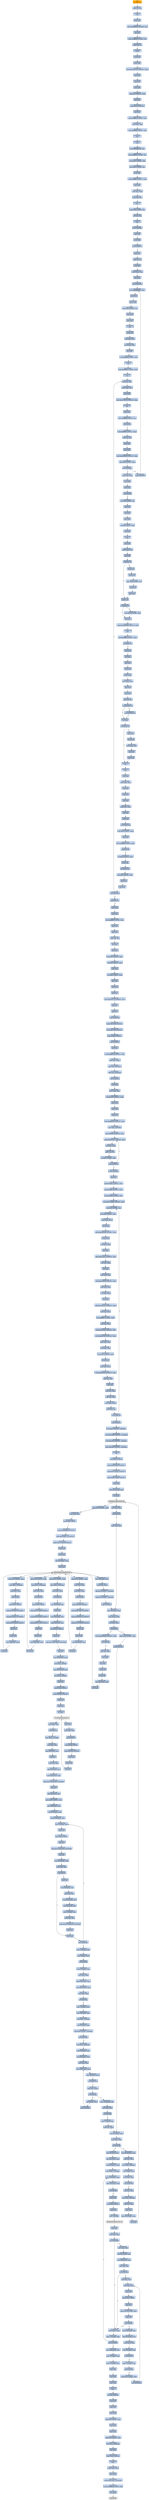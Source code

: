 digraph G {
node[shape=rectangle,style=filled,fillcolor=lightsteelblue,color=lightsteelblue]
bgcolor="transparent"
a0x1f3915f0orb_bl_bl[label="start\norb %bl, %bl",fillcolor="orange",color="lightgrey"];
a0x1f3915f2testw_si_si[label="0x1f3915f2\ntestw %si, %si"];
a0x1f3915f5cld_[label="0x1f3915f5\ncld "];
a0x1f3915f6pushl_ecx[label="0x1f3915f6\npushl %ecx"];
a0x1f3915f7movw_0xffffb049UINT16_cx[label="0x1f3915f7\nmovw $0xffffb049<UINT16>, %cx"];
a0x1f3915fbpopl_ecx[label="0x1f3915fb\npopl %ecx"];
a0x1f3915fccmpw_0xffffffa5UINT8_sp[label="0x1f3915fc\ncmpw $0xffffffa5<UINT8>, %sp"];
a0x1f391600cmpb_ah_cl[label="0x1f391600\ncmpb %ah, %cl"];
a0x1f391602pusha_[label="0x1f391602\npusha "];
a0x1f391603pushl_edi[label="0x1f391603\npushl %edi"];
a0x1f391604pushl_ebp[label="0x1f391604\npushl %ebp"];
a0x1f391605movl_0x953c6130UINT32_ebp[label="0x1f391605\nmovl $0x953c6130<UINT32>, %ebp"];
a0x1f39160apopl_ebp[label="0x1f39160a\npopl %ebp"];
a0x1f39160bpopl_edi[label="0x1f39160b\npopl %edi"];
a0x1f39160cpushl_ebx[label="0x1f39160c\npushl %ebx"];
a0x1f39160daddl_0x0UINT32_eax[label="0x1f39160d\naddl $0x0<UINT32>, %eax"];
a0x1f391612popl_ebx[label="0x1f391612\npopl %ebx"];
a0x1f391613pushl_0x11fUINT32[label="0x1f391613\npushl $0x11f<UINT32>"];
a0x1f391618popl_ecx[label="0x1f391618\npopl %ecx"];
a0x1f391619cmpl_0xffffffc5UINT8_esi[label="0x1f391619\ncmpl $0xffffffc5<UINT8>, %esi"];
a0x1f39161ctestl_edx_edx[label="0x1f39161c\ntestl %edx, %edx"];
a0x1f39161etestb_0xffffff88UINT8_bh[label="0x1f39161e\ntestb $0xffffff88<UINT8>, %bh"];
a0x1f391621cmc_[label="0x1f391621\ncmc "];
a0x1f391622nop_[label="0x1f391622\nnop "];
a0x1f391623leal_0xfffffffffffffa46_eax[label="0x1f391623\nleal 0xfffffffffffffa46, %eax"];
a0x1f391629rolw_0xffffffb0UINT8_di[label="0x1f391629\nrolw $0xffffffb0<UINT8>, %di"];
a0x1f39162dtestb_0x47UINT8_bh[label="0x1f39162d\ntestb $0x47<UINT8>, %bh"];
a0x1f391630rolw_0x10UINT8_di[label="0x1f391630\nrolw $0x10<UINT8>, %di"];
a0x1f391634pushl_ebx[label="0x1f391634\npushl %ebx"];
a0x1f391635andl_0xffffffffUINT32_edi[label="0x1f391635\nandl $0xffffffff<UINT32>, %edi"];
a0x1f39163bpopl_ebx[label="0x1f39163b\npopl %ebx"];
a0x1f39163ccmpl_eax_esp[label="0x1f39163c\ncmpl %eax, %esp"];
a0x1f39163etestb_bh_bh[label="0x1f39163e\ntestb %bh, %bh"];
a0x1f391640clc_[label="0x1f391640\nclc "];
a0x1f391641subw_0x0UINT8_sp[label="0x1f391641\nsubw $0x0<UINT8>, %sp"];
a0x1f391645orb_ch_ch[label="0x1f391645\norb %ch, %ch"];
a0x1f391647cmc_[label="0x1f391647\ncmc "];
a0x1f391648call_0x1f39166a[label="0x1f391648\ncall 0x1f39166a"];
a0x1f39166apopl_ebx[label="0x1f39166a\npopl %ebx"];
a0x1f39166bpushl_eax[label="0x1f39166b\npushl %eax"];
a0x1f39166cjnp_0x1f391670[label="0x1f39166c\njnp 0x1f391670"];
a0x1f391670popl_eax[label="0x1f391670\npopl %eax"];
a0x1f391671andb_cl_cl[label="0x1f391671\nandb %cl, %cl"];
a0x1f391673pushl_ebx[label="0x1f391673\npushl %ebx"];
a0x1f391674addl_esp__eax[label="0x1f391674\naddl (%esp), %eax"];
a0x1f391677popl_ebx[label="0x1f391677\npopl %ebx"];
a0x1f391678jmp_0x1f391699[label="0x1f391678\njmp 0x1f391699"];
a0x1f391699leal_0xfffffffffffff9bd_edx[label="0x1f391699\nleal 0xfffffffffffff9bd, %edx"];
a0x1f39169fpushl_eax[label="0x1f39169f\npushl %eax"];
a0x1f3916a0pushl_ebp[label="0x1f3916a0\npushl %ebp"];
a0x1f3916a1subw_0x0UINT8_cx[label="0x1f3916a1\nsubw $0x0<UINT8>, %cx"];
a0x1f3916a5popl_ebp[label="0x1f3916a5\npopl %ebp"];
a0x1f3916a6popl_eax[label="0x1f3916a6\npopl %eax"];
a0x1f3916a7cld_[label="0x1f3916a7\ncld "];
a0x1f3916a8pushl_ebx[label="0x1f3916a8\npushl %ebx"];
a0x1f3916a9addl_edx_ebx[label="0x1f3916a9\naddl %edx, %ebx"];
a0x1f3916abmovl_ebx_edx[label="0x1f3916ab\nmovl %ebx, %edx"];
a0x1f3916adpopl_ebx[label="0x1f3916ad\npopl %ebx"];
a0x1f3916aeshll_0xffffffe0UINT8_esi[label="0x1f3916ae\nshll $0xffffffe0<UINT8>, %esi"];
a0x1f3916b1nop_[label="0x1f3916b1\nnop "];
a0x1f3916b2cmpl_0xffffff93UINT8_edx[label="0x1f3916b2\ncmpl $0xffffff93<UINT8>, %edx"];
a0x1f3916b5stc_[label="0x1f3916b5\nstc "];
a0x1f3916b6xorl_esi_esi[label="0x1f3916b6\nxorl %esi, %esi"];
a0x1f3916b8addl_edx__esi[label="0x1f3916b8\naddl (%edx), %esi"];
a0x1f3916bapushl_edx[label="0x1f3916ba\npushl %edx"];
a0x1f3916bbtestl_0xc475f478UINT32_eax[label="0x1f3916bb\ntestl $0xc475f478<UINT32>, %eax"];
a0x1f3916c0nop_[label="0x1f3916c0\nnop "];
a0x1f3916c1popl_edx[label="0x1f3916c1\npopl %edx"];
a0x1f3916c2andw_0xffffffffUINT8_sp[label="0x1f3916c2\nandw $0xffffffff<UINT8>, %sp"];
a0x1f3916c6jl_0x1f3916cf[label="0x1f3916c6\njl 0x1f3916cf"];
a0x1f3916cfandl_0xffffffffUINT32_eax[label="0x1f3916cf\nandl $0xffffffff<UINT32>, %eax"];
a0x1f3916d4testw_si_si[label="0x1f3916d4\ntestw %si, %si"];
a0x1f3916d7pushl_esi[label="0x1f3916d7\npushl %esi"];
a0x1f3916d8popl_ebp[label="0x1f3916d8\npopl %ebp"];
a0x1f3916d9andl_0xff000000UINT32_ebp[label="0x1f3916d9\nandl $0xff000000<UINT32>, %ebp"];
a0x1f3916dfcmpl_0x0UINT8_ebp[label="0x1f3916df\ncmpl $0x0<UINT8>, %ebp"];
a0x1f3916e2jne_0x1f3916e9[label="0x1f3916e2\njne 0x1f3916e9"];
a0x1f3916e9xchgl_ecx_ecx[label="0x1f3916e9\nxchgl %ecx, %ecx"];
a0x1f3916ebpushl_edx[label="0x1f3916eb\npushl %edx"];
a0x1f3916ecpushl_ecx[label="0x1f3916ec\npushl %ecx"];
a0x1f3916edjb_0x1f3916f3[label="0x1f3916ed\njb 0x1f3916f3"];
a0x1f3916eforw_0x0UINT8_si[label="0x1f3916ef\norw $0x0<UINT8>, %si"];
a0x1f3916f3popl_ecx[label="0x1f3916f3\npopl %ecx"];
a0x1f3916f4popl_edx[label="0x1f3916f4\npopl %edx"];
a0x1f3916f5pushl_ecx[label="0x1f3916f5\npushl %ecx"];
a0x1f3916f6sall_0x0INT8_ebx[label="0x1f3916f6\nsall $0x0<INT8>, %ebx"];
a0x1f3916f9popl_ecx[label="0x1f3916f9\npopl %ecx"];
a0x1f3916facmc_[label="0x1f3916fa\ncmc "];
a0x1f3916fbpushl_ecx[label="0x1f3916fb\npushl %ecx"];
a0x1f3916fcaddl_esp__esi[label="0x1f3916fc\naddl (%esp), %esi"];
a0x1f3916ffpopl_ecx[label="0x1f3916ff\npopl %ecx"];
a0x1f391700jl_0x1f39170a[label="0x1f391700\njl 0x1f39170a"];
a0x1f391702pushl_edi[label="0x1f391702\npushl %edi"];
a0x1f391703pushl_esi[label="0x1f391703\npushl %esi"];
a0x1f391704subw_0x0UINT8_si[label="0x1f391704\nsubw $0x0<UINT8>, %si"];
a0x1f391708popl_esi[label="0x1f391708\npopl %esi"];
a0x1f391709popl_edi[label="0x1f391709\npopl %edi"];
a0x1f39170apushl_esi[label="0x1f39170a\npushl %esi"];
a0x1f39170bjs_0x1f391711[label="0x1f39170b\njs 0x1f391711"];
a0x1f391711popl_esi[label="0x1f391711\npopl %esi"];
a0x1f391712cmpl_0x4d98a88dUINT32_edi[label="0x1f391712\ncmpl $0x4d98a88d<UINT32>, %edi"];
a0x1f391718nop_[label="0x1f391718\nnop "];
a0x1f391719andl_0xffffffffUINT32_ebx[label="0x1f391719\nandl $0xffffffff<UINT32>, %ebx"];
a0x1f39171fjb_0x1f391724[label="0x1f39171f\njb 0x1f391724"];
a0x1f391721pushl_ebx[label="0x1f391721\npushl %ebx"];
a0x1f391722incl_ebx[label="0x1f391722\nincl %ebx"];
a0x1f391723popl_ebx[label="0x1f391723\npopl %ebx"];
a0x1f391724pushl_edi[label="0x1f391724\npushl %edi"];
a0x1f391725pushl_eax_[label="0x1f391725\npushl (%eax)"];
a0x1f391727xorl_esp__esi[label="0x1f391727\nxorl (%esp), %esi"];
a0x1f39172apopl_edi[label="0x1f39172a\npopl %edi"];
a0x1f39172bpopl_edi[label="0x1f39172b\npopl %edi"];
a0x1f39172ctestb_dl_dl[label="0x1f39172c\ntestb %dl, %dl"];
a0x1f39172eloop_0x1f391754[label="0x1f39172e\nloop 0x1f391754"];
a0x1f391754incl_ecx[label="0x1f391754\nincl %ecx"];
a0x1f391755jp_0x1f39175d[label="0x1f391755\njp 0x1f39175d"];
a0x1f391757pushl_ecx[label="0x1f391757\npushl %ecx"];
a0x1f391758pushl_edi[label="0x1f391758\npushl %edi"];
a0x1f391759testl_esp_esp[label="0x1f391759\ntestl %esp, %esp"];
a0x1f39175bpopl_edi[label="0x1f39175b\npopl %edi"];
a0x1f39175cpopl_ecx[label="0x1f39175c\npopl %ecx"];
a0x1f39175dstc_[label="0x1f39175d\nstc "];
a0x1f39175ecmc_[label="0x1f39175e\ncmc "];
a0x1f39175fpushl_edi[label="0x1f39175f\npushl %edi"];
a0x1f391760xchgl_eax_esp[label="0x1f391760\nxchgl %eax, %esp"];
a0x1f391761popl_edi[label="0x1f391761\npopl %edi"];
a0x1f391762pushl_esi[label="0x1f391762\npushl %esi"];
a0x1f391763popl_edi[label="0x1f391763\npopl %edi"];
a0x1f391764xchgl_eax_esp[label="0x1f391764\nxchgl %eax, %esp"];
a0x1f391765popl_edi[label="0x1f391765\npopl %edi"];
a0x1f391766pushl_edi[label="0x1f391766\npushl %edi"];
a0x1f391767call_0x1f391788[label="0x1f391767\ncall 0x1f391788"];
a0x1f391788addl_0x4UINT8_esp[label="0x1f391788\naddl $0x4<UINT8>, %esp"];
a0x1f39178bpopl_edi[label="0x1f39178b\npopl %edi"];
a0x1f39178csubl_0xffffffffUINT8_edx[label="0x1f39178c\nsubl $0xffffffff<UINT8>, %edx"];
a0x1f39178fjo_0x1f391797[label="0x1f39178f\njo 0x1f391797"];
a0x1f391791orl_0x0UINT32_ecx[label="0x1f391791\norl $0x0<UINT32>, %ecx"];
a0x1f391797pushl_ebp[label="0x1f391797\npushl %ebp"];
a0x1f391798call_0x1f3917bc[label="0x1f391798\ncall 0x1f3917bc"];
a0x1f3917bcaddl_0x4UINT8_esp[label="0x1f3917bc\naddl $0x4<UINT8>, %esp"];
a0x1f3917bfpopl_ebp[label="0x1f3917bf\npopl %ebp"];
a0x1f3917c0decl_ecx[label="0x1f3917c0\ndecl %ecx"];
a0x1f3917c1jne_0x1f3916b6[label="0x1f3917c1\njne 0x1f3916b6"];
a0x1f39170drolw_0x70UINT8_bp[label="0x1f39170d\nrolw $0x70<UINT8>, %bp"];
a0x1f3916e4jmp_0x1f391699[label="0x1f3916e4\njmp 0x1f391699"];
a0x1f391730jecxz_0x1f391754[label="0x1f391730\njecxz 0x1f391754"];
a0x1f3917c7jp_0x1f3917d1[label="0x1f3917c7\njp 0x1f3917d1"];
a0x1f3917d1pushl_ebp[label="0x1f3917d1\npushl %ebp"];
a0x1f3917d2pushl_ebx[label="0x1f3917d2\npushl %ebx"];
a0x1f3917d3shll_0xffffff80UINT8_ecx[label="0x1f3917d3\nshll $0xffffff80<UINT8>, %ecx"];
a0x1f3917d6popl_ebx[label="0x1f3917d6\npopl %ebx"];
a0x1f3917d7popl_ebp[label="0x1f3917d7\npopl %ebp"];
a0x1f3917d8andw_ax_ax[label="0x1f3917d8\nandw %ax, %ax"];
a0x1f3917dbincl_esp[label="0x1f3917db\nincl %esp"];
a0x1f3917dcdecl_esp[label="0x1f3917dc\ndecl %esp"];
a0x1f3917ddxorl_0x0UINT32_edx[label="0x1f3917dd\nxorl $0x0<UINT32>, %edx"];
a0x1f3917e3orl_0x0UINT32_edi[label="0x1f3917e3\norl $0x0<UINT32>, %edi"];
a0x1f3917e9pushl_ebp[label="0x1f3917e9\npushl %ebp"];
a0x1f3917earorl_0x0UINT8_esp[label="0x1f3917ea\nrorl $0x0<UINT8>, %esp"];
a0x1f3917edpopl_ebp[label="0x1f3917ed\npopl %ebp"];
a0x1f3917eepushl_edi[label="0x1f3917ee\npushl %edi"];
a0x1f3917efpushl_esi[label="0x1f3917ef\npushl %esi"];
a0x1f3917f0movl_0x3f7f27a1UINT32_esi[label="0x1f3917f0\nmovl $0x3f7f27a1<UINT32>, %esi"];
a0x1f3917f5popl_esi[label="0x1f3917f5\npopl %esi"];
a0x1f3917f6popl_edi[label="0x1f3917f6\npopl %edi"];
a0x1f3917f7jmp_0x1f391093[label="0x1f3917f7\njmp 0x1f391093"];
a0x1f391093pushl_0x11038UINT32[label="0x1f391093\npushl $0x11038<UINT32>"];
a0x1f391098pushl_0x11034UINT32[label="0x1f391098\npushl $0x11034<UINT32>"];
a0x1f39109dpushl_0x8a6UINT32[label="0x1f39109d\npushl $0x8a6<UINT32>"];
a0x1f3910a2call_0x1f3910a7[label="0x1f3910a2\ncall 0x1f3910a7"];
a0x1f3910a7popl_eax[label="0x1f3910a7\npopl %eax"];
a0x1f3910a8andl_0xfffff000UINT32_eax[label="0x1f3910a8\nandl $0xfffff000<UINT32>, %eax"];
a0x1f3910adaddl_eax_esp_[label="0x1f3910ad\naddl %eax, (%esp)"];
a0x1f3910b0addl_eax_0x4esp_[label="0x1f3910b0\naddl %eax, 0x4(%esp)"];
a0x1f3910b4addl_eax_0x8esp_[label="0x1f3910b4\naddl %eax, 0x8(%esp)"];
a0x1f3910b8call_0x1f3910ce[label="0x1f3910b8\ncall 0x1f3910ce"];
a0x1f3910cepushl_ebp[label="0x1f3910ce\npushl %ebp"];
a0x1f3910cfmovl_esp_ebp[label="0x1f3910cf\nmovl %esp, %ebp"];
a0x1f3910d1subl_0x200UINT32_esp[label="0x1f3910d1\nsubl $0x200<UINT32>, %esp"];
a0x1f3910d7pushl_ebx[label="0x1f3910d7\npushl %ebx"];
a0x1f3910d8pushl_edi[label="0x1f3910d8\npushl %edi"];
a0x1f3910d9pushl_esi[label="0x1f3910d9\npushl %esi"];
a0x1f3910daandl_0xffff0000UINT32_eax[label="0x1f3910da\nandl $0xffff0000<UINT32>, %eax"];
a0x1f3910dfmovl_eax__80ebp_[label="0x1f3910df\nmovl %eax, -80(%ebp)"];
a0x1f3910e2movl_0x8000UINT32_ecx[label="0x1f3910e2\nmovl $0x8000<UINT32>, %ecx"];
a0x1f3910e7addl_0xaf631837UINT32_eax[label="0x1f3910e7\naddl $0xaf631837<UINT32>, %eax"];
a0x1f3910ecxorl_eax_ebx[label="0x1f3910ec\nxorl %eax, %ebx"];
a0x1f3910eeaddw_ax_bx[label="0x1f3910ee\naddw %ax, %bx"];
a0x1f3910f1roll_0x7UINT8_ebx[label="0x1f3910f1\nroll $0x7<UINT8>, %ebx"];
a0x1f3910f4loop_0x1f3910e7[label="0x1f3910f4\nloop 0x1f3910e7"];
a0x1f3910f6pushl_0x8ebp_[label="0x1f3910f6\npushl 0x8(%ebp)"];
a0x1f3910f9popl_eax[label="0x1f3910f9\npopl %eax"];
a0x1f3910faaddl_0x449cUINT32_eax[label="0x1f3910fa\naddl $0x449c<UINT32>, %eax"];
a0x1f391100movl_0x449cUINT32_ecx[label="0x1f391100\nmovl $0x449c<UINT32>, %ecx"];
a0x1f391105movl_0x449cUINT32_esi[label="0x1f391105\nmovl $0x449c<UINT32>, %esi"];
a0x1f39110amovl_0x9174dd85UINT32_edi[label="0x1f39110a\nmovl $0x9174dd85<UINT32>, %edi"];
a0x1f39110fsubl_0x4UINT8_esi[label="0x1f39110f\nsubl $0x4<UINT8>, %esi"];
a0x1f391112subl_0x4UINT8_eax[label="0x1f391112\nsubl $0x4<UINT8>, %eax"];
a0x1f391115movl_eax__edx[label="0x1f391115\nmovl (%eax), %edx"];
a0x1f391117bswap_edx[label="0x1f391117\nbswap %edx"];
a0x1f391119addl_0xde34d4a6UINT32_edi[label="0x1f391119\naddl $0xde34d4a6<UINT32>, %edi"];
a0x1f39111fbswap_edx[label="0x1f39111f\nbswap %edx"];
a0x1f391121xorl_edi_edx[label="0x1f391121\nxorl %edi, %edx"];
a0x1f391123notl_edx[label="0x1f391123\nnotl %edx"];
a0x1f391125addl_0x841cca71UINT32_edi[label="0x1f391125\naddl $0x841cca71<UINT32>, %edi"];
a0x1f39112bsubl_esi_edx[label="0x1f39112b\nsubl %esi, %edx"];
a0x1f39112dnotl_edx[label="0x1f39112d\nnotl %edx"];
a0x1f39112faddl_edi_edx[label="0x1f39112f\naddl %edi, %edx"];
a0x1f391131subl_0xbee18870UINT32_edi[label="0x1f391131\nsubl $0xbee18870<UINT32>, %edi"];
a0x1f391137addl_edi_edx[label="0x1f391137\naddl %edi, %edx"];
a0x1f391139subl_edi_edx[label="0x1f391139\nsubl %edi, %edx"];
a0x1f39113bnotl_edx[label="0x1f39113b\nnotl %edx"];
a0x1f39113daddl_0x13da1c53UINT32_edx[label="0x1f39113d\naddl $0x13da1c53<UINT32>, %edx"];
a0x1f391143addl_esi_edx[label="0x1f391143\naddl %esi, %edx"];
a0x1f391145roll_0xffffffe2UINT8_edx[label="0x1f391145\nroll $0xffffffe2<UINT8>, %edx"];
a0x1f391148addl_esi_edx[label="0x1f391148\naddl %esi, %edx"];
a0x1f39114asubl_0x8827af01UINT32_edi[label="0x1f39114a\nsubl $0x8827af01<UINT32>, %edi"];
a0x1f391150xorl_0x40eb125bUINT32_edx[label="0x1f391150\nxorl $0x40eb125b<UINT32>, %edx"];
a0x1f391156addl_edi_edx[label="0x1f391156\naddl %edi, %edx"];
a0x1f391158subl_esi_edx[label="0x1f391158\nsubl %esi, %edx"];
a0x1f39115arorl_0x55UINT8_edx[label="0x1f39115a\nrorl $0x55<UINT8>, %edx"];
a0x1f39115dbswap_edx[label="0x1f39115d\nbswap %edx"];
a0x1f39115faddl_edi_edx[label="0x1f39115f\naddl %edi, %edx"];
a0x1f391161subl_0x890a3963UINT32_edx[label="0x1f391161\nsubl $0x890a3963<UINT32>, %edx"];
a0x1f391167addl_esi_edx[label="0x1f391167\naddl %esi, %edx"];
a0x1f391169notl_edx[label="0x1f391169\nnotl %edx"];
a0x1f39116bsubl_esi_edx[label="0x1f39116b\nsubl %esi, %edx"];
a0x1f39116dsubl_esi_edx[label="0x1f39116d\nsubl %esi, %edx"];
a0x1f39116fmovl_edx_eax_[label="0x1f39116f\nmovl %edx, (%eax)"];
a0x1f391171testl_esi_esi[label="0x1f391171\ntestl %esi, %esi"];
a0x1f391173jne_0x1f39110f[label="0x1f391173\njne 0x1f39110f"];
a0x1f391179call_0x1f3914ce[label="0x1f391179\ncall 0x1f3914ce"];
a0x1f3914cemovl_0x0UINT32__68ebp_[label="0x1f3914ce\nmovl $0x0<UINT32>, -68(%ebp)"];
a0x1f3914d5movl_0x13000UINT32__72ebp_[label="0x1f3914d5\nmovl $0x13000<UINT32>, -72(%ebp)"];
a0x1f3914dcmovl_0x15f0UINT32__76ebp_[label="0x1f3914dc\nmovl $0x15f0<UINT32>, -76(%ebp)"];
a0x1f3914e3movl_0x4499UINT32__84ebp_[label="0x1f3914e3\nmovl $0x4499<UINT32>, -84(%ebp)"];
a0x1f3914earet[label="0x1f3914ea\nret"];
a0x1f39117epushl_0x0UINT8[label="0x1f39117e\npushl $0x0<UINT8>"];
a0x1f391180pushl_0x6c6c642eUINT32[label="0x1f391180\npushl $0x6c6c642e<UINT32>"];
a0x1f391185pushl_0x32336c65UINT32[label="0x1f391185\npushl $0x32336c65<UINT32>"];
a0x1f39118apushl_0x6e72656bUINT32[label="0x1f39118a\npushl $0x6e72656b<UINT32>"];
a0x1f39118fpushl_esp[label="0x1f39118f\npushl %esp"];
a0x1f391190movl_0x10ebp__eax[label="0x1f391190\nmovl 0x10(%ebp), %eax"];
a0x1f391193call_eax_[label="0x1f391193\ncall (%eax)"];
LoadLibraryA_kernel32_dll[label="LoadLibraryA@kernel32.dll",fillcolor="lightgrey",color="lightgrey"];
a0x1f391195addl_0x10UINT8_esp[label="0x1f391195\naddl $0x10<UINT8>, %esp"];
a0x1f391198movl_eax_edi[label="0x1f391198\nmovl %eax, %edi"];
a0x1f39119apushl_0x0UINT8[label="0x1f39119a\npushl $0x0<UINT8>"];
a0x1f39119cpushl_0x636f6c6cUINT32[label="0x1f39119c\npushl $0x636f6c6c<UINT32>"];
a0x1f3911a1pushl_0x416c6175UINT32[label="0x1f3911a1\npushl $0x416c6175<UINT32>"];
a0x1f3911a6pushl_0x74726956UINT32[label="0x1f3911a6\npushl $0x74726956<UINT32>"];
a0x1f3911abpushl_esp[label="0x1f3911ab\npushl %esp"];
a0x1f3911acpushl_eax[label="0x1f3911ac\npushl %eax"];
a0x1f3911admovl_0xcebp__eax[label="0x1f3911ad\nmovl 0xc(%ebp), %eax"];
a0x1f3911b0call_eax_[label="0x1f3911b0\ncall (%eax)"];
GetProcAddress_kernel32_dll[label="GetProcAddress@kernel32.dll",fillcolor="lightgrey",color="lightgrey"];
a0x1f3911b2addl_0x10UINT8_esp[label="0x1f3911b2\naddl $0x10<UINT8>, %esp"];
a0x1f3911b5movl_eax_ebx[label="0x1f3911b5\nmovl %eax, %ebx"];
a0x1f3911b7testl_eax_eax[label="0x1f3911b7\ntestl %eax, %eax"];
a0x1f3911b9je_0x1f3914c4[label="0x1f3911b9\nje 0x1f3914c4"];
a0x1f3911bfpushl_0x7463UINT32[label="0x1f3911bf\npushl $0x7463<UINT32>"];
a0x1f3911c4pushl_0x65746f72UINT32[label="0x1f3911c4\npushl $0x65746f72<UINT32>"];
a0x1f3911c9pushl_0x506c6175UINT32[label="0x1f3911c9\npushl $0x506c6175<UINT32>"];
a0x1f3911cepushl_0x74726956UINT32[label="0x1f3911ce\npushl $0x74726956<UINT32>"];
a0x1f3911d3pushl_esp[label="0x1f3911d3\npushl %esp"];
a0x1f3911d4pushl_edi[label="0x1f3911d4\npushl %edi"];
a0x1f3911d5movl_0xcebp__eax[label="0x1f3911d5\nmovl 0xc(%ebp), %eax"];
a0x1f3911d8call_eax_[label="0x1f3911d8\ncall (%eax)"];
a0x1f3911daaddl_0x10UINT8_esp[label="0x1f3911da\naddl $0x10<UINT8>, %esp"];
a0x1f3911ddmovl_eax__116ebp_[label="0x1f3911dd\nmovl %eax, -116(%ebp)"];
a0x1f3911e0testl_eax_eax[label="0x1f3911e0\ntestl %eax, %eax"];
a0x1f3911e2je_0x1f3914c4[label="0x1f3911e2\nje 0x1f3914c4"];
a0x1f3911e8pushl_0x0UINT8[label="0x1f3911e8\npushl $0x0<UINT8>"];
a0x1f3911eapushl_0x79726575UINT32[label="0x1f3911ea\npushl $0x79726575<UINT32>"];
a0x1f3911efpushl_0x516c6175UINT32[label="0x1f3911ef\npushl $0x516c6175<UINT32>"];
a0x1f3911f4pushl_0x74726956UINT32[label="0x1f3911f4\npushl $0x74726956<UINT32>"];
a0x1f3911f9pushl_esp[label="0x1f3911f9\npushl %esp"];
a0x1f3911fapushl_edi[label="0x1f3911fa\npushl %edi"];
a0x1f3911fbmovl_0xcebp__eax[label="0x1f3911fb\nmovl 0xc(%ebp), %eax"];
a0x1f3911fecall_eax_[label="0x1f3911fe\ncall (%eax)"];
a0x1f391200addl_0x10UINT8_esp[label="0x1f391200\naddl $0x10<UINT8>, %esp"];
a0x1f391203movl_eax__120ebp_[label="0x1f391203\nmovl %eax, -120(%ebp)"];
a0x1f391206testl_eax_eax[label="0x1f391206\ntestl %eax, %eax"];
a0x1f391208je_0x1f3914c4[label="0x1f391208\nje 0x1f3914c4"];
a0x1f39120epushl_0x0UINT8[label="0x1f39120e\npushl $0x0<UINT8>"];
a0x1f391210pushl_0x72745064UINT32[label="0x1f391210\npushl $0x72745064<UINT32>"];
a0x1f391215pushl_0x61655264UINT32[label="0x1f391215\npushl $0x61655264<UINT32>"];
a0x1f39121apushl_0x61427349UINT32[label="0x1f39121a\npushl $0x61427349<UINT32>"];
a0x1f39121fpushl_esp[label="0x1f39121f\npushl %esp"];
a0x1f391220pushl_edi[label="0x1f391220\npushl %edi"];
a0x1f391221movl_0xcebp__eax[label="0x1f391221\nmovl 0xc(%ebp), %eax"];
a0x1f391224call_eax_[label="0x1f391224\ncall (%eax)"];
a0x1f391226addl_0x10UINT8_esp[label="0x1f391226\naddl $0x10<UINT8>, %esp"];
a0x1f391229movl_eax__124ebp_[label="0x1f391229\nmovl %eax, -124(%ebp)"];
a0x1f39122ctestl_eax_eax[label="0x1f39122c\ntestl %eax, %eax"];
a0x1f39122eje_0x1f3914c4[label="0x1f39122e\nje 0x1f3914c4"];
a0x1f391234leal__504ebp__edi[label="0x1f391234\nleal -504(%ebp), %edi"];
a0x1f39123apushl_edi[label="0x1f39123a\npushl %edi"];
a0x1f39123bmovl_0x8ebp__esi[label="0x1f39123b\nmovl 0x8(%ebp), %esi"];
a0x1f39123eaddl_0x3cesi__esi[label="0x1f39123e\naddl 0x3c(%esi), %esi"];
a0x1f391241pushl_0x3eUINT8[label="0x1f391241\npushl $0x3e<UINT8>"];
a0x1f391243popl_ecx[label="0x1f391243\npopl %ecx"];
a0x1f391244repz_movsl_ds_esi__es_edi_[label="0x1f391244\nrepz movsl %ds:(%esi), %es:(%edi)"];
a0x1f391246popl_edi[label="0x1f391246\npopl %edi"];
a0x1f391247movl_0x34edi__eax[label="0x1f391247\nmovl 0x34(%edi), %eax"];
a0x1f39124amovl_eax__4ebp_[label="0x1f39124a\nmovl %eax, -4(%ebp)"];
a0x1f39124dmovl_0x50edi__ecx[label="0x1f39124d\nmovl 0x50(%edi), %ecx"];
a0x1f391250movl_ecx__8ebp_[label="0x1f391250\nmovl %ecx, -8(%ebp)"];
a0x1f391253pushl_ecx[label="0x1f391253\npushl %ecx"];
a0x1f391254pushl_0x40UINT8[label="0x1f391254\npushl $0x40<UINT8>"];
a0x1f391256pushl_0x3000UINT32[label="0x1f391256\npushl $0x3000<UINT32>"];
a0x1f39125bpushl_ecx[label="0x1f39125b\npushl %ecx"];
a0x1f39125cpushl_eax[label="0x1f39125c\npushl %eax"];
a0x1f39125dcall_ebx[label="0x1f39125d\ncall %ebx"];
VirtualAlloc_kernel32_dll[label="VirtualAlloc@kernel32.dll",fillcolor="lightgrey",color="lightgrey"];
a0x1f39125fpopl_ecx[label="0x1f39125f\npopl %ecx"];
a0x1f391260testl_eax_eax[label="0x1f391260\ntestl %eax, %eax"];
a0x1f391262jne_0x1f391277[label="0x1f391262\njne 0x1f391277"];
a0x1f391264pushl_0x40UINT8[label="0x1f391264\npushl $0x40<UINT8>"];
a0x1f391266pushl_0x1000UINT32[label="0x1f391266\npushl $0x1000<UINT32>"];
a0x1f39126bpushl_ecx[label="0x1f39126b\npushl %ecx"];
a0x1f39126cpushl_eax[label="0x1f39126c\npushl %eax"];
a0x1f39126dcall_ebx[label="0x1f39126d\ncall %ebx"];
a0x1f39126ftestl_eax_eax[label="0x1f39126f\ntestl %eax, %eax"];
a0x1f391271je_0x1f3914c4[label="0x1f391271\nje 0x1f3914c4"];
a0x1f391277movl_eax__12ebp_[label="0x1f391277\nmovl %eax, -12(%ebp)"];
a0x1f39127amovl_eax_edi[label="0x1f39127a\nmovl %eax, %edi"];
a0x1f39127cmovl_0x8ebp__esi[label="0x1f39127c\nmovl 0x8(%ebp), %esi"];
a0x1f39127fpushl_esi[label="0x1f39127f\npushl %esi"];
a0x1f391280movl_esi_ecx[label="0x1f391280\nmovl %esi, %ecx"];
a0x1f391282addl_0x3cesi__ecx[label="0x1f391282\naddl 0x3c(%esi), %ecx"];
a0x1f391285movl_0x54ecx__ecx[label="0x1f391285\nmovl 0x54(%ecx), %ecx"];
a0x1f391288repz_movsb_ds_esi__es_edi_[label="0x1f391288\nrepz movsb %ds:(%esi), %es:(%edi)"];
a0x1f39128apopl_esi[label="0x1f39128a\npopl %esi"];
a0x1f39128baddl_0x3cesi__esi[label="0x1f39128b\naddl 0x3c(%esi), %esi"];
a0x1f39128eaddl_0xf8UINT32_esi[label="0x1f39128e\naddl $0xf8<UINT32>, %esi"];
a0x1f391294movl_0x8ebp__eax[label="0x1f391294\nmovl 0x8(%ebp), %eax"];
a0x1f391297addl_0x3ceax__eax[label="0x1f391297\naddl 0x3c(%eax), %eax"];
a0x1f39129amovzbl_0x6eax__eax[label="0x1f39129a\nmovzbl 0x6(%eax), %eax"];
a0x1f39129eleal__56ebp__edi[label="0x1f39129e\nleal -56(%ebp), %edi"];
a0x1f3912a1pushl_edi[label="0x1f3912a1\npushl %edi"];
a0x1f3912a2pushl_0xaUINT8[label="0x1f3912a2\npushl $0xa<UINT8>"];
a0x1f3912a4popl_ecx[label="0x1f3912a4\npopl %ecx"];
a0x1f3912a5repz_movsl_ds_esi__es_edi_[label="0x1f3912a5\nrepz movsl %ds:(%esi), %es:(%edi)"];
a0x1f3912a7popl_edi[label="0x1f3912a7\npopl %edi"];
a0x1f3912a8movl_0x14edi__edx[label="0x1f3912a8\nmovl 0x14(%edi), %edx"];
a0x1f3912abtestl_edx_edx[label="0x1f3912ab\ntestl %edx, %edx"];
a0x1f3912adje_0x1f3912c3[label="0x1f3912ad\nje 0x1f3912c3"];
a0x1f3912c3decl_eax[label="0x1f3912c3\ndecl %eax"];
a0x1f3912c4jne_0x1f39129e[label="0x1f3912c4\njne 0x1f39129e"];
a0x1f3912afpushl_esi[label="0x1f3912af\npushl %esi"];
a0x1f3912b0movl_0x8ebp__esi[label="0x1f3912b0\nmovl 0x8(%ebp), %esi"];
a0x1f3912b3addl_edx_esi[label="0x1f3912b3\naddl %edx, %esi"];
a0x1f3912b5movl_0x10edi__ecx[label="0x1f3912b5\nmovl 0x10(%edi), %ecx"];
a0x1f3912b8movl_0xcedi__edx[label="0x1f3912b8\nmovl 0xc(%edi), %edx"];
a0x1f3912bbmovl__12ebp__edi[label="0x1f3912bb\nmovl -12(%ebp), %edi"];
a0x1f3912beaddl_edx_edi[label="0x1f3912be\naddl %edx, %edi"];
a0x1f3912c0repz_movsb_ds_esi__es_edi_[label="0x1f3912c0\nrepz movsb %ds:(%esi), %es:(%edi)"];
a0x1f3912c2popl_esi[label="0x1f3912c2\npopl %esi"];
a0x1f3912c6movl__12ebp__edx[label="0x1f3912c6\nmovl -12(%ebp), %edx"];
a0x1f3912c9subl__4ebp__edx[label="0x1f3912c9\nsubl -4(%ebp), %edx"];
a0x1f3912ccje_0x1f39132a[label="0x1f3912cc\nje 0x1f39132a"];
a0x1f3912cemovl__12ebp__eax[label="0x1f3912ce\nmovl -12(%ebp), %eax"];
a0x1f3912d1movl_eax_ebx[label="0x1f3912d1\nmovl %eax, %ebx"];
a0x1f3912d3addl_0x3cebx__ebx[label="0x1f3912d3\naddl 0x3c(%ebx), %ebx"];
a0x1f3912d6movl_0xa0ebx__ebx[label="0x1f3912d6\nmovl 0xa0(%ebx), %ebx"];
a0x1f3912dctestl_ebx_ebx[label="0x1f3912dc\ntestl %ebx, %ebx"];
a0x1f3912deje_0x1f39132a[label="0x1f3912de\nje 0x1f39132a"];
a0x1f39132amovl__12ebp__ecx[label="0x1f39132a\nmovl -12(%ebp), %ecx"];
a0x1f39132dmovl__80ebp__edx[label="0x1f39132d\nmovl -80(%ebp), %edx"];
a0x1f391330addl_edx__76ebp_[label="0x1f391330\naddl %edx, -76(%ebp)"];
a0x1f391333movl_fs_0x30_eax[label="0x1f391333\nmovl %fs:0x30, %eax"];
a0x1f39133acmpl_0x0UINT8__68ebp_[label="0x1f39133a\ncmpl $0x0<UINT8>, -68(%ebp)"];
a0x1f39133ejne_0x1f391343[label="0x1f39133e\njne 0x1f391343"];
a0x1f391340movl_ecx_0x8eax_[label="0x1f391340\nmovl %ecx, 0x8(%eax)"];
a0x1f391343movl_0xceax__eax[label="0x1f391343\nmovl 0xc(%eax), %eax"];
a0x1f391346movl_0xceax__eax[label="0x1f391346\nmovl 0xc(%eax), %eax"];
a0x1f391349movl_eax_esi[label="0x1f391349\nmovl %eax, %esi"];
a0x1f39134bmovl_0x18eax__edx[label="0x1f39134b\nmovl 0x18(%eax), %edx"];
a0x1f39134ecmpl__80ebp__edx[label="0x1f39134e\ncmpl -80(%ebp), %edx"];
a0x1f391351jne_0x1f39137a[label="0x1f391351\njne 0x1f39137a"];
a0x1f39137acmpl_esi_eax_[label="0x1f39137a\ncmpl %esi, (%eax)"];
a0x1f39137cje_0x1f391382[label="0x1f39137c\nje 0x1f391382"];
a0x1f39137emovl_eax__eax[label="0x1f39137e\nmovl (%eax), %eax"];
a0x1f391380jmp_0x1f39134b[label="0x1f391380\njmp 0x1f39134b"];
a0x1f391382movl__376ebp__ebx[label="0x1f391382\nmovl -376(%ebp), %ebx"];
a0x1f391388testl_ebx_ebx[label="0x1f391388\ntestl %ebx, %ebx"];
a0x1f39138aje_0x1f3913f8[label="0x1f39138a\nje 0x1f3913f8"];
a0x1f39138cmovl__12ebp__esi[label="0x1f39138c\nmovl -12(%ebp), %esi"];
a0x1f39138faddl_esi_ebx[label="0x1f39138f\naddl %esi, %ebx"];
a0x1f391391movl_0xcebx__eax[label="0x1f391391\nmovl 0xc(%ebx), %eax"];
a0x1f391394testl_eax_eax[label="0x1f391394\ntestl %eax, %eax"];
a0x1f391396je_0x1f3913f8[label="0x1f391396\nje 0x1f3913f8"];
a0x1f391398movl_0x10ebx__ecx[label="0x1f391398\nmovl 0x10(%ebx), %ecx"];
a0x1f39139baddl_esi_ecx[label="0x1f39139b\naddl %esi, %ecx"];
a0x1f39139dmovl_ecx__60ebp_[label="0x1f39139d\nmovl %ecx, -60(%ebp)"];
a0x1f3913a0movl_ebx__ecx[label="0x1f3913a0\nmovl (%ebx), %ecx"];
a0x1f3913a2testl_ecx_ecx[label="0x1f3913a2\ntestl %ecx, %ecx"];
a0x1f3913a4jne_0x1f3913a9[label="0x1f3913a4\njne 0x1f3913a9"];
a0x1f3913a9addl_esi_ecx[label="0x1f3913a9\naddl %esi, %ecx"];
a0x1f3913abmovl_ecx__64ebp_[label="0x1f3913ab\nmovl %ecx, -64(%ebp)"];
a0x1f3913aeaddl_esi_eax[label="0x1f3913ae\naddl %esi, %eax"];
a0x1f3913b0pushl_eax[label="0x1f3913b0\npushl %eax"];
a0x1f3913b1movl_0x10ebp__eax[label="0x1f3913b1\nmovl 0x10(%ebp), %eax"];
a0x1f3913b4call_eax_[label="0x1f3913b4\ncall (%eax)"];
a0x1f3913b6testl_eax_eax[label="0x1f3913b6\ntestl %eax, %eax"];
a0x1f3913b8je_0x1f3914c4[label="0x1f3913b8\nje 0x1f3914c4"];
a0x1f3913bemovl_eax_edi[label="0x1f3913be\nmovl %eax, %edi"];
a0x1f3913c0movl__64ebp__ecx[label="0x1f3913c0\nmovl -64(%ebp), %ecx"];
a0x1f3913c3movl_ecx__edx[label="0x1f3913c3\nmovl (%ecx), %edx"];
a0x1f3913c5testl_edx_edx[label="0x1f3913c5\ntestl %edx, %edx"];
a0x1f3913c7je_0x1f3913f3[label="0x1f3913c7\nje 0x1f3913f3"];
a0x1f3913c9testl_0x80000000UINT32_edx[label="0x1f3913c9\ntestl $0x80000000<UINT32>, %edx"];
a0x1f3913cfje_0x1f3913d9[label="0x1f3913cf\nje 0x1f3913d9"];
a0x1f3913d9addl_esi_edx[label="0x1f3913d9\naddl %esi, %edx"];
a0x1f3913dbincl_edx[label="0x1f3913db\nincl %edx"];
a0x1f3913dcincl_edx[label="0x1f3913dc\nincl %edx"];
a0x1f3913ddpushl_edx[label="0x1f3913dd\npushl %edx"];
a0x1f3913depushl_edi[label="0x1f3913de\npushl %edi"];
a0x1f3913dfmovl_0xcebp__eax[label="0x1f3913df\nmovl 0xc(%ebp), %eax"];
a0x1f3913e2call_eax_[label="0x1f3913e2\ncall (%eax)"];
a0x1f3913e4movl__60ebp__ecx[label="0x1f3913e4\nmovl -60(%ebp), %ecx"];
a0x1f3913e7movl_eax_ecx_[label="0x1f3913e7\nmovl %eax, (%ecx)"];
a0x1f3913e9addl_0x4UINT8__60ebp_[label="0x1f3913e9\naddl $0x4<UINT8>, -60(%ebp)"];
a0x1f3913edaddl_0x4UINT8__64ebp_[label="0x1f3913ed\naddl $0x4<UINT8>, -64(%ebp)"];
a0x1f3913f1jmp_0x1f3913c0[label="0x1f3913f1\njmp 0x1f3913c0"];
a0x1f3913f3addl_0x14UINT8_ebx[label="0x1f3913f3\naddl $0x14<UINT8>, %ebx"];
a0x1f3913f6jmp_0x1f391391[label="0x1f3913f6\njmp 0x1f391391"];
a0x1f3913f8movl_fs_0x30_eax[label="0x1f3913f8\nmovl %fs:0x30, %eax"];
a0x1f3913ffmovl_0xceax__eax[label="0x1f3913ff\nmovl 0xc(%eax), %eax"];
a0x1f391402movl_0xceax__ebx[label="0x1f391402\nmovl 0xc(%eax), %ebx"];
a0x1f391405movl_ebx__112ebp_[label="0x1f391405\nmovl %ebx, -112(%ebp)"];
a0x1f391408movl_0x18ebx__edx[label="0x1f391408\nmovl 0x18(%ebx), %edx"];
a0x1f39140bcmpl__80ebp__edx[label="0x1f39140b\ncmpl -80(%ebp), %edx"];
a0x1f39140eje_0x1f3914b0[label="0x1f39140e\nje 0x1f3914b0"];
a0x1f391414pushl_edx[label="0x1f391414\npushl %edx"];
a0x1f391415pushl_0x4UINT8[label="0x1f391415\npushl $0x4<UINT8>"];
a0x1f391417pushl_edx[label="0x1f391417\npushl %edx"];
a0x1f391418call__124ebp_[label="0x1f391418\ncall -124(%ebp)"];
IsBadReadPtr_kernel32_dll[label="IsBadReadPtr@kernel32.dll",fillcolor="lightgrey",color="lightgrey"];
a0x1f39141bpopl_edx[label="0x1f39141b\npopl %edx"];
a0x1f39141ctestl_eax_eax[label="0x1f39141c\ntestl %eax, %eax"];
a0x1f39141ejne_0x1f3914b0[label="0x1f39141e\njne 0x1f3914b0"];
a0x1f3914b0movl_ebx__ebx[label="0x1f3914b0\nmovl (%ebx), %ebx"];
a0x1f3914b2cmpl__112ebp__ebx[label="0x1f3914b2\ncmpl -112(%ebp), %ebx"];
a0x1f3914b5jne_0x1f391408[label="0x1f3914b5\njne 0x1f391408"];
a0x1f391424movl_edx_edi[label="0x1f391424\nmovl %edx, %edi"];
a0x1f391426addl_0x3cedi__edi[label="0x1f391426\naddl 0x3c(%edi), %edi"];
a0x1f391429movl_0x80edi__edi[label="0x1f391429\nmovl 0x80(%edi), %edi"];
a0x1f39142ftestl_edi_edi[label="0x1f39142f\ntestl %edi, %edi"];
a0x1f391431je_0x1f3914b0[label="0x1f391431\nje 0x1f3914b0"];
a0x1f391433addl_edx_edi[label="0x1f391433\naddl %edx, %edi"];
a0x1f391435xorl_eax_eax[label="0x1f391435\nxorl %eax, %eax"];
a0x1f391437pushl_edi[label="0x1f391437\npushl %edi"];
a0x1f391438pushl_0x5UINT8[label="0x1f391438\npushl $0x5<UINT8>"];
a0x1f39143apopl_ecx[label="0x1f39143a\npopl %ecx"];
a0x1f39143brepz_scasl_es_edi__eax[label="0x1f39143b\nrepz scasl %es:(%edi), %eax"];
a0x1f39143dpopl_edi[label="0x1f39143d\npopl %edi"];
a0x1f39143eje_0x1f3914b0[label="0x1f39143e\nje 0x1f3914b0"];
a0x1f391440movl_0x10edi__esi[label="0x1f391440\nmovl 0x10(%edi), %esi"];
a0x1f391443addl_0x18ebx__esi[label="0x1f391443\naddl 0x18(%ebx), %esi"];
a0x1f391446movl_esi__eax[label="0x1f391446\nmovl (%esi), %eax"];
a0x1f391448subl__80ebp__eax[label="0x1f391448\nsubl -80(%ebp), %eax"];
a0x1f39144bjb_0x1f391452[label="0x1f39144b\njb 0x1f391452"];
a0x1f39144dcmpl__72ebp__eax[label="0x1f39144d\ncmpl -72(%ebp), %eax"];
a0x1f391450jbe_0x1f391457[label="0x1f391450\njbe 0x1f391457"];
a0x1f391452addl_0x14UINT8_edi[label="0x1f391452\naddl $0x14<UINT8>, %edi"];
a0x1f391455jmp_0x1f391435[label="0x1f391455\njmp 0x1f391435"];
a0x1f3914bbmovl__464ebp__eax[label="0x1f3914bb\nmovl -464(%ebp), %eax"];
a0x1f3914c1addl__12ebp__eax[label="0x1f3914c1\naddl -12(%ebp), %eax"];
a0x1f3914c4movl__12ebp__ecx[label="0x1f3914c4\nmovl -12(%ebp), %ecx"];
a0x1f3914c7popl_esi[label="0x1f3914c7\npopl %esi"];
a0x1f3914c8popl_edi[label="0x1f3914c8\npopl %edi"];
a0x1f3914c9popl_ebx[label="0x1f3914c9\npopl %ebx"];
a0x1f3914caleave_[label="0x1f3914ca\nleave "];
a0x1f3914cbret_0xcUINT16[label="0x1f3914cb\nret $0xc<UINT16>"];
a0x1f3910bdpopl_edi[label="0x1f3910bd\npopl %edi"];
a0x1f3910bepopl_esi[label="0x1f3910be\npopl %esi"];
a0x1f3910bfpopl_ebp[label="0x1f3910bf\npopl %ebp"];
a0x1f3910c0addl_0x4UINT8_esp[label="0x1f3910c0\naddl $0x4<UINT8>, %esp"];
a0x1f3910c3popl_ebx[label="0x1f3910c3\npopl %ebx"];
a0x1f3910c4popl_edx[label="0x1f3910c4\npopl %edx"];
a0x1f3910c5addl_0x8UINT8_esp[label="0x1f3910c5\naddl $0x8<UINT8>, %esp"];
a0x1f3910c8movl_ecx_0x4esp_[label="0x1f3910c8\nmovl %ecx, 0x4(%esp)"];
a0x1f3910ccjmp_eax[label="0x1f3910cc\njmp %eax"];
a0x14780154xchgl_esp_0x41025c[label="0x14780154\nxchgl %esp, 0x41025c"];
a0x1478015apopa_[label="0x1478015a\npopa "];
a0x1478015bxchgl_eax_esp[label="0x1478015b\nxchgl %eax, %esp"];
a0x1478015cpushl_ebp[label="0x1478015c\npushl %ebp"];
a0x1478015dmovsb_ds_esi__es_edi_[label="0x1478015d\nmovsb %ds:(%esi), %es:(%edi)"];
a0x1478015emovb_0xffffff80UINT8_dh[label="0x1478015e\nmovb $0xffffff80<UINT8>, %dh"];
a0x14780160call_ebx_[label="0x14780160\ncall (%ebx)"];
a0x00000000[label="0x00000000",fillcolor="lightgrey",color="lightgrey"];
a0x1f3915f0orb_bl_bl -> a0x1f3915f2testw_si_si [color="#000000"];
a0x1f3915f2testw_si_si -> a0x1f3915f5cld_ [color="#000000"];
a0x1f3915f5cld_ -> a0x1f3915f6pushl_ecx [color="#000000"];
a0x1f3915f6pushl_ecx -> a0x1f3915f7movw_0xffffb049UINT16_cx [color="#000000"];
a0x1f3915f7movw_0xffffb049UINT16_cx -> a0x1f3915fbpopl_ecx [color="#000000"];
a0x1f3915fbpopl_ecx -> a0x1f3915fccmpw_0xffffffa5UINT8_sp [color="#000000"];
a0x1f3915fccmpw_0xffffffa5UINT8_sp -> a0x1f391600cmpb_ah_cl [color="#000000"];
a0x1f391600cmpb_ah_cl -> a0x1f391602pusha_ [color="#000000"];
a0x1f391602pusha_ -> a0x1f391603pushl_edi [color="#000000"];
a0x1f391603pushl_edi -> a0x1f391604pushl_ebp [color="#000000"];
a0x1f391604pushl_ebp -> a0x1f391605movl_0x953c6130UINT32_ebp [color="#000000"];
a0x1f391605movl_0x953c6130UINT32_ebp -> a0x1f39160apopl_ebp [color="#000000"];
a0x1f39160apopl_ebp -> a0x1f39160bpopl_edi [color="#000000"];
a0x1f39160bpopl_edi -> a0x1f39160cpushl_ebx [color="#000000"];
a0x1f39160cpushl_ebx -> a0x1f39160daddl_0x0UINT32_eax [color="#000000"];
a0x1f39160daddl_0x0UINT32_eax -> a0x1f391612popl_ebx [color="#000000"];
a0x1f391612popl_ebx -> a0x1f391613pushl_0x11fUINT32 [color="#000000"];
a0x1f391613pushl_0x11fUINT32 -> a0x1f391618popl_ecx [color="#000000"];
a0x1f391618popl_ecx -> a0x1f391619cmpl_0xffffffc5UINT8_esi [color="#000000"];
a0x1f391619cmpl_0xffffffc5UINT8_esi -> a0x1f39161ctestl_edx_edx [color="#000000"];
a0x1f39161ctestl_edx_edx -> a0x1f39161etestb_0xffffff88UINT8_bh [color="#000000"];
a0x1f39161etestb_0xffffff88UINT8_bh -> a0x1f391621cmc_ [color="#000000"];
a0x1f391621cmc_ -> a0x1f391622nop_ [color="#000000"];
a0x1f391622nop_ -> a0x1f391623leal_0xfffffffffffffa46_eax [color="#000000"];
a0x1f391623leal_0xfffffffffffffa46_eax -> a0x1f391629rolw_0xffffffb0UINT8_di [color="#000000"];
a0x1f391629rolw_0xffffffb0UINT8_di -> a0x1f39162dtestb_0x47UINT8_bh [color="#000000"];
a0x1f39162dtestb_0x47UINT8_bh -> a0x1f391630rolw_0x10UINT8_di [color="#000000"];
a0x1f391630rolw_0x10UINT8_di -> a0x1f391634pushl_ebx [color="#000000"];
a0x1f391634pushl_ebx -> a0x1f391635andl_0xffffffffUINT32_edi [color="#000000"];
a0x1f391635andl_0xffffffffUINT32_edi -> a0x1f39163bpopl_ebx [color="#000000"];
a0x1f39163bpopl_ebx -> a0x1f39163ccmpl_eax_esp [color="#000000"];
a0x1f39163ccmpl_eax_esp -> a0x1f39163etestb_bh_bh [color="#000000"];
a0x1f39163etestb_bh_bh -> a0x1f391640clc_ [color="#000000"];
a0x1f391640clc_ -> a0x1f391641subw_0x0UINT8_sp [color="#000000"];
a0x1f391641subw_0x0UINT8_sp -> a0x1f391645orb_ch_ch [color="#000000"];
a0x1f391645orb_ch_ch -> a0x1f391647cmc_ [color="#000000"];
a0x1f391647cmc_ -> a0x1f391648call_0x1f39166a [color="#000000"];
a0x1f391648call_0x1f39166a -> a0x1f39166apopl_ebx [color="#000000"];
a0x1f39166apopl_ebx -> a0x1f39166bpushl_eax [color="#000000"];
a0x1f39166bpushl_eax -> a0x1f39166cjnp_0x1f391670 [color="#000000"];
a0x1f39166cjnp_0x1f391670 -> a0x1f391670popl_eax [color="#000000",label="T"];
a0x1f391670popl_eax -> a0x1f391671andb_cl_cl [color="#000000"];
a0x1f391671andb_cl_cl -> a0x1f391673pushl_ebx [color="#000000"];
a0x1f391673pushl_ebx -> a0x1f391674addl_esp__eax [color="#000000"];
a0x1f391674addl_esp__eax -> a0x1f391677popl_ebx [color="#000000"];
a0x1f391677popl_ebx -> a0x1f391678jmp_0x1f391699 [color="#000000"];
a0x1f391678jmp_0x1f391699 -> a0x1f391699leal_0xfffffffffffff9bd_edx [color="#000000"];
a0x1f391699leal_0xfffffffffffff9bd_edx -> a0x1f39169fpushl_eax [color="#000000"];
a0x1f39169fpushl_eax -> a0x1f3916a0pushl_ebp [color="#000000"];
a0x1f3916a0pushl_ebp -> a0x1f3916a1subw_0x0UINT8_cx [color="#000000"];
a0x1f3916a1subw_0x0UINT8_cx -> a0x1f3916a5popl_ebp [color="#000000"];
a0x1f3916a5popl_ebp -> a0x1f3916a6popl_eax [color="#000000"];
a0x1f3916a6popl_eax -> a0x1f3916a7cld_ [color="#000000"];
a0x1f3916a7cld_ -> a0x1f3916a8pushl_ebx [color="#000000"];
a0x1f3916a8pushl_ebx -> a0x1f3916a9addl_edx_ebx [color="#000000"];
a0x1f3916a9addl_edx_ebx -> a0x1f3916abmovl_ebx_edx [color="#000000"];
a0x1f3916abmovl_ebx_edx -> a0x1f3916adpopl_ebx [color="#000000"];
a0x1f3916adpopl_ebx -> a0x1f3916aeshll_0xffffffe0UINT8_esi [color="#000000"];
a0x1f3916aeshll_0xffffffe0UINT8_esi -> a0x1f3916b1nop_ [color="#000000"];
a0x1f3916b1nop_ -> a0x1f3916b2cmpl_0xffffff93UINT8_edx [color="#000000"];
a0x1f3916b2cmpl_0xffffff93UINT8_edx -> a0x1f3916b5stc_ [color="#000000"];
a0x1f3916b5stc_ -> a0x1f3916b6xorl_esi_esi [color="#000000"];
a0x1f3916b6xorl_esi_esi -> a0x1f3916b8addl_edx__esi [color="#000000"];
a0x1f3916b8addl_edx__esi -> a0x1f3916bapushl_edx [color="#000000"];
a0x1f3916bapushl_edx -> a0x1f3916bbtestl_0xc475f478UINT32_eax [color="#000000"];
a0x1f3916bbtestl_0xc475f478UINT32_eax -> a0x1f3916c0nop_ [color="#000000"];
a0x1f3916c0nop_ -> a0x1f3916c1popl_edx [color="#000000"];
a0x1f3916c1popl_edx -> a0x1f3916c2andw_0xffffffffUINT8_sp [color="#000000"];
a0x1f3916c2andw_0xffffffffUINT8_sp -> a0x1f3916c6jl_0x1f3916cf [color="#000000"];
a0x1f3916c6jl_0x1f3916cf -> a0x1f3916cfandl_0xffffffffUINT32_eax [color="#000000",label="T"];
a0x1f3916cfandl_0xffffffffUINT32_eax -> a0x1f3916d4testw_si_si [color="#000000"];
a0x1f3916d4testw_si_si -> a0x1f3916d7pushl_esi [color="#000000"];
a0x1f3916d7pushl_esi -> a0x1f3916d8popl_ebp [color="#000000"];
a0x1f3916d8popl_ebp -> a0x1f3916d9andl_0xff000000UINT32_ebp [color="#000000"];
a0x1f3916d9andl_0xff000000UINT32_ebp -> a0x1f3916dfcmpl_0x0UINT8_ebp [color="#000000"];
a0x1f3916dfcmpl_0x0UINT8_ebp -> a0x1f3916e2jne_0x1f3916e9 [color="#000000"];
a0x1f3916e2jne_0x1f3916e9 -> a0x1f3916e9xchgl_ecx_ecx [color="#000000",label="T"];
a0x1f3916e9xchgl_ecx_ecx -> a0x1f3916ebpushl_edx [color="#000000"];
a0x1f3916ebpushl_edx -> a0x1f3916ecpushl_ecx [color="#000000"];
a0x1f3916ecpushl_ecx -> a0x1f3916edjb_0x1f3916f3 [color="#000000"];
a0x1f3916edjb_0x1f3916f3 -> a0x1f3916eforw_0x0UINT8_si [color="#000000",label="F"];
a0x1f3916eforw_0x0UINT8_si -> a0x1f3916f3popl_ecx [color="#000000"];
a0x1f3916f3popl_ecx -> a0x1f3916f4popl_edx [color="#000000"];
a0x1f3916f4popl_edx -> a0x1f3916f5pushl_ecx [color="#000000"];
a0x1f3916f5pushl_ecx -> a0x1f3916f6sall_0x0INT8_ebx [color="#000000"];
a0x1f3916f6sall_0x0INT8_ebx -> a0x1f3916f9popl_ecx [color="#000000"];
a0x1f3916f9popl_ecx -> a0x1f3916facmc_ [color="#000000"];
a0x1f3916facmc_ -> a0x1f3916fbpushl_ecx [color="#000000"];
a0x1f3916fbpushl_ecx -> a0x1f3916fcaddl_esp__esi [color="#000000"];
a0x1f3916fcaddl_esp__esi -> a0x1f3916ffpopl_ecx [color="#000000"];
a0x1f3916ffpopl_ecx -> a0x1f391700jl_0x1f39170a [color="#000000"];
a0x1f391700jl_0x1f39170a -> a0x1f391702pushl_edi [color="#000000",label="F"];
a0x1f391702pushl_edi -> a0x1f391703pushl_esi [color="#000000"];
a0x1f391703pushl_esi -> a0x1f391704subw_0x0UINT8_si [color="#000000"];
a0x1f391704subw_0x0UINT8_si -> a0x1f391708popl_esi [color="#000000"];
a0x1f391708popl_esi -> a0x1f391709popl_edi [color="#000000"];
a0x1f391709popl_edi -> a0x1f39170apushl_esi [color="#000000"];
a0x1f39170apushl_esi -> a0x1f39170bjs_0x1f391711 [color="#000000"];
a0x1f39170bjs_0x1f391711 -> a0x1f391711popl_esi [color="#000000",label="T"];
a0x1f391711popl_esi -> a0x1f391712cmpl_0x4d98a88dUINT32_edi [color="#000000"];
a0x1f391712cmpl_0x4d98a88dUINT32_edi -> a0x1f391718nop_ [color="#000000"];
a0x1f391718nop_ -> a0x1f391719andl_0xffffffffUINT32_ebx [color="#000000"];
a0x1f391719andl_0xffffffffUINT32_ebx -> a0x1f39171fjb_0x1f391724 [color="#000000"];
a0x1f39171fjb_0x1f391724 -> a0x1f391721pushl_ebx [color="#000000",label="F"];
a0x1f391721pushl_ebx -> a0x1f391722incl_ebx [color="#000000"];
a0x1f391722incl_ebx -> a0x1f391723popl_ebx [color="#000000"];
a0x1f391723popl_ebx -> a0x1f391724pushl_edi [color="#000000"];
a0x1f391724pushl_edi -> a0x1f391725pushl_eax_ [color="#000000"];
a0x1f391725pushl_eax_ -> a0x1f391727xorl_esp__esi [color="#000000"];
a0x1f391727xorl_esp__esi -> a0x1f39172apopl_edi [color="#000000"];
a0x1f39172apopl_edi -> a0x1f39172bpopl_edi [color="#000000"];
a0x1f39172bpopl_edi -> a0x1f39172ctestb_dl_dl [color="#000000"];
a0x1f39172ctestb_dl_dl -> a0x1f39172eloop_0x1f391754 [color="#000000"];
a0x1f39172eloop_0x1f391754 -> a0x1f391754incl_ecx [color="#000000",label="T"];
a0x1f391754incl_ecx -> a0x1f391755jp_0x1f39175d [color="#000000"];
a0x1f391755jp_0x1f39175d -> a0x1f391757pushl_ecx [color="#000000",label="F"];
a0x1f391757pushl_ecx -> a0x1f391758pushl_edi [color="#000000"];
a0x1f391758pushl_edi -> a0x1f391759testl_esp_esp [color="#000000"];
a0x1f391759testl_esp_esp -> a0x1f39175bpopl_edi [color="#000000"];
a0x1f39175bpopl_edi -> a0x1f39175cpopl_ecx [color="#000000"];
a0x1f39175cpopl_ecx -> a0x1f39175dstc_ [color="#000000"];
a0x1f39175dstc_ -> a0x1f39175ecmc_ [color="#000000"];
a0x1f39175ecmc_ -> a0x1f39175fpushl_edi [color="#000000"];
a0x1f39175fpushl_edi -> a0x1f391760xchgl_eax_esp [color="#000000"];
a0x1f391760xchgl_eax_esp -> a0x1f391761popl_edi [color="#000000"];
a0x1f391761popl_edi -> a0x1f391762pushl_esi [color="#000000"];
a0x1f391762pushl_esi -> a0x1f391763popl_edi [color="#000000"];
a0x1f391763popl_edi -> a0x1f391764xchgl_eax_esp [color="#000000"];
a0x1f391764xchgl_eax_esp -> a0x1f391765popl_edi [color="#000000"];
a0x1f391765popl_edi -> a0x1f391766pushl_edi [color="#000000"];
a0x1f391766pushl_edi -> a0x1f391767call_0x1f391788 [color="#000000"];
a0x1f391767call_0x1f391788 -> a0x1f391788addl_0x4UINT8_esp [color="#000000"];
a0x1f391788addl_0x4UINT8_esp -> a0x1f39178bpopl_edi [color="#000000"];
a0x1f39178bpopl_edi -> a0x1f39178csubl_0xffffffffUINT8_edx [color="#000000"];
a0x1f39178csubl_0xffffffffUINT8_edx -> a0x1f39178fjo_0x1f391797 [color="#000000"];
a0x1f39178fjo_0x1f391797 -> a0x1f391791orl_0x0UINT32_ecx [color="#000000",label="F"];
a0x1f391791orl_0x0UINT32_ecx -> a0x1f391797pushl_ebp [color="#000000"];
a0x1f391797pushl_ebp -> a0x1f391798call_0x1f3917bc [color="#000000"];
a0x1f391798call_0x1f3917bc -> a0x1f3917bcaddl_0x4UINT8_esp [color="#000000"];
a0x1f3917bcaddl_0x4UINT8_esp -> a0x1f3917bfpopl_ebp [color="#000000"];
a0x1f3917bfpopl_ebp -> a0x1f3917c0decl_ecx [color="#000000"];
a0x1f3917c0decl_ecx -> a0x1f3917c1jne_0x1f3916b6 [color="#000000"];
a0x1f3917c1jne_0x1f3916b6 -> a0x1f3916b6xorl_esi_esi [color="#000000",label="T"];
a0x1f391755jp_0x1f39175d -> a0x1f39175dstc_ [color="#000000",label="T"];
a0x1f391700jl_0x1f39170a -> a0x1f39170apushl_esi [color="#000000",label="T"];
a0x1f39170bjs_0x1f391711 -> a0x1f39170drolw_0x70UINT8_bp [color="#000000",label="F"];
a0x1f39170drolw_0x70UINT8_bp -> a0x1f391711popl_esi [color="#000000"];
a0x1f3916e2jne_0x1f3916e9 -> a0x1f3916e4jmp_0x1f391699 [color="#000000",label="F"];
a0x1f3916e4jmp_0x1f391699 -> a0x1f391699leal_0xfffffffffffff9bd_edx [color="#000000"];
a0x1f39172eloop_0x1f391754 -> a0x1f391730jecxz_0x1f391754 [color="#000000",label="F"];
a0x1f391730jecxz_0x1f391754 -> a0x1f391754incl_ecx [color="#000000",label="T"];
a0x1f3917c1jne_0x1f3916b6 -> a0x1f3917c7jp_0x1f3917d1 [color="#000000",label="F"];
a0x1f3917c7jp_0x1f3917d1 -> a0x1f3917d1pushl_ebp [color="#000000",label="T"];
a0x1f3917d1pushl_ebp -> a0x1f3917d2pushl_ebx [color="#000000"];
a0x1f3917d2pushl_ebx -> a0x1f3917d3shll_0xffffff80UINT8_ecx [color="#000000"];
a0x1f3917d3shll_0xffffff80UINT8_ecx -> a0x1f3917d6popl_ebx [color="#000000"];
a0x1f3917d6popl_ebx -> a0x1f3917d7popl_ebp [color="#000000"];
a0x1f3917d7popl_ebp -> a0x1f3917d8andw_ax_ax [color="#000000"];
a0x1f3917d8andw_ax_ax -> a0x1f3917dbincl_esp [color="#000000"];
a0x1f3917dbincl_esp -> a0x1f3917dcdecl_esp [color="#000000"];
a0x1f3917dcdecl_esp -> a0x1f3917ddxorl_0x0UINT32_edx [color="#000000"];
a0x1f3917ddxorl_0x0UINT32_edx -> a0x1f3917e3orl_0x0UINT32_edi [color="#000000"];
a0x1f3917e3orl_0x0UINT32_edi -> a0x1f3917e9pushl_ebp [color="#000000"];
a0x1f3917e9pushl_ebp -> a0x1f3917earorl_0x0UINT8_esp [color="#000000"];
a0x1f3917earorl_0x0UINT8_esp -> a0x1f3917edpopl_ebp [color="#000000"];
a0x1f3917edpopl_ebp -> a0x1f3917eepushl_edi [color="#000000"];
a0x1f3917eepushl_edi -> a0x1f3917efpushl_esi [color="#000000"];
a0x1f3917efpushl_esi -> a0x1f3917f0movl_0x3f7f27a1UINT32_esi [color="#000000"];
a0x1f3917f0movl_0x3f7f27a1UINT32_esi -> a0x1f3917f5popl_esi [color="#000000"];
a0x1f3917f5popl_esi -> a0x1f3917f6popl_edi [color="#000000"];
a0x1f3917f6popl_edi -> a0x1f3917f7jmp_0x1f391093 [color="#000000"];
a0x1f3917f7jmp_0x1f391093 -> a0x1f391093pushl_0x11038UINT32 [color="#000000"];
a0x1f391093pushl_0x11038UINT32 -> a0x1f391098pushl_0x11034UINT32 [color="#000000"];
a0x1f391098pushl_0x11034UINT32 -> a0x1f39109dpushl_0x8a6UINT32 [color="#000000"];
a0x1f39109dpushl_0x8a6UINT32 -> a0x1f3910a2call_0x1f3910a7 [color="#000000"];
a0x1f3910a2call_0x1f3910a7 -> a0x1f3910a7popl_eax [color="#000000"];
a0x1f3910a7popl_eax -> a0x1f3910a8andl_0xfffff000UINT32_eax [color="#000000"];
a0x1f3910a8andl_0xfffff000UINT32_eax -> a0x1f3910adaddl_eax_esp_ [color="#000000"];
a0x1f3910adaddl_eax_esp_ -> a0x1f3910b0addl_eax_0x4esp_ [color="#000000"];
a0x1f3910b0addl_eax_0x4esp_ -> a0x1f3910b4addl_eax_0x8esp_ [color="#000000"];
a0x1f3910b4addl_eax_0x8esp_ -> a0x1f3910b8call_0x1f3910ce [color="#000000"];
a0x1f3910b8call_0x1f3910ce -> a0x1f3910cepushl_ebp [color="#000000"];
a0x1f3910cepushl_ebp -> a0x1f3910cfmovl_esp_ebp [color="#000000"];
a0x1f3910cfmovl_esp_ebp -> a0x1f3910d1subl_0x200UINT32_esp [color="#000000"];
a0x1f3910d1subl_0x200UINT32_esp -> a0x1f3910d7pushl_ebx [color="#000000"];
a0x1f3910d7pushl_ebx -> a0x1f3910d8pushl_edi [color="#000000"];
a0x1f3910d8pushl_edi -> a0x1f3910d9pushl_esi [color="#000000"];
a0x1f3910d9pushl_esi -> a0x1f3910daandl_0xffff0000UINT32_eax [color="#000000"];
a0x1f3910daandl_0xffff0000UINT32_eax -> a0x1f3910dfmovl_eax__80ebp_ [color="#000000"];
a0x1f3910dfmovl_eax__80ebp_ -> a0x1f3910e2movl_0x8000UINT32_ecx [color="#000000"];
a0x1f3910e2movl_0x8000UINT32_ecx -> a0x1f3910e7addl_0xaf631837UINT32_eax [color="#000000"];
a0x1f3910e7addl_0xaf631837UINT32_eax -> a0x1f3910ecxorl_eax_ebx [color="#000000"];
a0x1f3910ecxorl_eax_ebx -> a0x1f3910eeaddw_ax_bx [color="#000000"];
a0x1f3910eeaddw_ax_bx -> a0x1f3910f1roll_0x7UINT8_ebx [color="#000000"];
a0x1f3910f1roll_0x7UINT8_ebx -> a0x1f3910f4loop_0x1f3910e7 [color="#000000"];
a0x1f3910f4loop_0x1f3910e7 -> a0x1f3910e7addl_0xaf631837UINT32_eax [color="#000000",label="T"];
a0x1f3910f4loop_0x1f3910e7 -> a0x1f3910f6pushl_0x8ebp_ [color="#000000",label="F"];
a0x1f3910f6pushl_0x8ebp_ -> a0x1f3910f9popl_eax [color="#000000"];
a0x1f3910f9popl_eax -> a0x1f3910faaddl_0x449cUINT32_eax [color="#000000"];
a0x1f3910faaddl_0x449cUINT32_eax -> a0x1f391100movl_0x449cUINT32_ecx [color="#000000"];
a0x1f391100movl_0x449cUINT32_ecx -> a0x1f391105movl_0x449cUINT32_esi [color="#000000"];
a0x1f391105movl_0x449cUINT32_esi -> a0x1f39110amovl_0x9174dd85UINT32_edi [color="#000000"];
a0x1f39110amovl_0x9174dd85UINT32_edi -> a0x1f39110fsubl_0x4UINT8_esi [color="#000000"];
a0x1f39110fsubl_0x4UINT8_esi -> a0x1f391112subl_0x4UINT8_eax [color="#000000"];
a0x1f391112subl_0x4UINT8_eax -> a0x1f391115movl_eax__edx [color="#000000"];
a0x1f391115movl_eax__edx -> a0x1f391117bswap_edx [color="#000000"];
a0x1f391117bswap_edx -> a0x1f391119addl_0xde34d4a6UINT32_edi [color="#000000"];
a0x1f391119addl_0xde34d4a6UINT32_edi -> a0x1f39111fbswap_edx [color="#000000"];
a0x1f39111fbswap_edx -> a0x1f391121xorl_edi_edx [color="#000000"];
a0x1f391121xorl_edi_edx -> a0x1f391123notl_edx [color="#000000"];
a0x1f391123notl_edx -> a0x1f391125addl_0x841cca71UINT32_edi [color="#000000"];
a0x1f391125addl_0x841cca71UINT32_edi -> a0x1f39112bsubl_esi_edx [color="#000000"];
a0x1f39112bsubl_esi_edx -> a0x1f39112dnotl_edx [color="#000000"];
a0x1f39112dnotl_edx -> a0x1f39112faddl_edi_edx [color="#000000"];
a0x1f39112faddl_edi_edx -> a0x1f391131subl_0xbee18870UINT32_edi [color="#000000"];
a0x1f391131subl_0xbee18870UINT32_edi -> a0x1f391137addl_edi_edx [color="#000000"];
a0x1f391137addl_edi_edx -> a0x1f391139subl_edi_edx [color="#000000"];
a0x1f391139subl_edi_edx -> a0x1f39113bnotl_edx [color="#000000"];
a0x1f39113bnotl_edx -> a0x1f39113daddl_0x13da1c53UINT32_edx [color="#000000"];
a0x1f39113daddl_0x13da1c53UINT32_edx -> a0x1f391143addl_esi_edx [color="#000000"];
a0x1f391143addl_esi_edx -> a0x1f391145roll_0xffffffe2UINT8_edx [color="#000000"];
a0x1f391145roll_0xffffffe2UINT8_edx -> a0x1f391148addl_esi_edx [color="#000000"];
a0x1f391148addl_esi_edx -> a0x1f39114asubl_0x8827af01UINT32_edi [color="#000000"];
a0x1f39114asubl_0x8827af01UINT32_edi -> a0x1f391150xorl_0x40eb125bUINT32_edx [color="#000000"];
a0x1f391150xorl_0x40eb125bUINT32_edx -> a0x1f391156addl_edi_edx [color="#000000"];
a0x1f391156addl_edi_edx -> a0x1f391158subl_esi_edx [color="#000000"];
a0x1f391158subl_esi_edx -> a0x1f39115arorl_0x55UINT8_edx [color="#000000"];
a0x1f39115arorl_0x55UINT8_edx -> a0x1f39115dbswap_edx [color="#000000"];
a0x1f39115dbswap_edx -> a0x1f39115faddl_edi_edx [color="#000000"];
a0x1f39115faddl_edi_edx -> a0x1f391161subl_0x890a3963UINT32_edx [color="#000000"];
a0x1f391161subl_0x890a3963UINT32_edx -> a0x1f391167addl_esi_edx [color="#000000"];
a0x1f391167addl_esi_edx -> a0x1f391169notl_edx [color="#000000"];
a0x1f391169notl_edx -> a0x1f39116bsubl_esi_edx [color="#000000"];
a0x1f39116bsubl_esi_edx -> a0x1f39116dsubl_esi_edx [color="#000000"];
a0x1f39116dsubl_esi_edx -> a0x1f39116fmovl_edx_eax_ [color="#000000"];
a0x1f39116fmovl_edx_eax_ -> a0x1f391171testl_esi_esi [color="#000000"];
a0x1f391171testl_esi_esi -> a0x1f391173jne_0x1f39110f [color="#000000"];
a0x1f391173jne_0x1f39110f -> a0x1f39110fsubl_0x4UINT8_esi [color="#000000",label="T"];
a0x1f391173jne_0x1f39110f -> a0x1f391179call_0x1f3914ce [color="#000000",label="F"];
a0x1f391179call_0x1f3914ce -> a0x1f3914cemovl_0x0UINT32__68ebp_ [color="#000000"];
a0x1f3914cemovl_0x0UINT32__68ebp_ -> a0x1f3914d5movl_0x13000UINT32__72ebp_ [color="#000000"];
a0x1f3914d5movl_0x13000UINT32__72ebp_ -> a0x1f3914dcmovl_0x15f0UINT32__76ebp_ [color="#000000"];
a0x1f3914dcmovl_0x15f0UINT32__76ebp_ -> a0x1f3914e3movl_0x4499UINT32__84ebp_ [color="#000000"];
a0x1f3914e3movl_0x4499UINT32__84ebp_ -> a0x1f3914earet [color="#000000"];
a0x1f3914earet -> a0x1f39117epushl_0x0UINT8 [color="#000000"];
a0x1f39117epushl_0x0UINT8 -> a0x1f391180pushl_0x6c6c642eUINT32 [color="#000000"];
a0x1f391180pushl_0x6c6c642eUINT32 -> a0x1f391185pushl_0x32336c65UINT32 [color="#000000"];
a0x1f391185pushl_0x32336c65UINT32 -> a0x1f39118apushl_0x6e72656bUINT32 [color="#000000"];
a0x1f39118apushl_0x6e72656bUINT32 -> a0x1f39118fpushl_esp [color="#000000"];
a0x1f39118fpushl_esp -> a0x1f391190movl_0x10ebp__eax [color="#000000"];
a0x1f391190movl_0x10ebp__eax -> a0x1f391193call_eax_ [color="#000000"];
a0x1f391193call_eax_ -> LoadLibraryA_kernel32_dll [color="#000000"];
LoadLibraryA_kernel32_dll -> a0x1f391195addl_0x10UINT8_esp [color="#000000"];
a0x1f391195addl_0x10UINT8_esp -> a0x1f391198movl_eax_edi [color="#000000"];
a0x1f391198movl_eax_edi -> a0x1f39119apushl_0x0UINT8 [color="#000000"];
a0x1f39119apushl_0x0UINT8 -> a0x1f39119cpushl_0x636f6c6cUINT32 [color="#000000"];
a0x1f39119cpushl_0x636f6c6cUINT32 -> a0x1f3911a1pushl_0x416c6175UINT32 [color="#000000"];
a0x1f3911a1pushl_0x416c6175UINT32 -> a0x1f3911a6pushl_0x74726956UINT32 [color="#000000"];
a0x1f3911a6pushl_0x74726956UINT32 -> a0x1f3911abpushl_esp [color="#000000"];
a0x1f3911abpushl_esp -> a0x1f3911acpushl_eax [color="#000000"];
a0x1f3911acpushl_eax -> a0x1f3911admovl_0xcebp__eax [color="#000000"];
a0x1f3911admovl_0xcebp__eax -> a0x1f3911b0call_eax_ [color="#000000"];
a0x1f3911b0call_eax_ -> GetProcAddress_kernel32_dll [color="#000000"];
GetProcAddress_kernel32_dll -> a0x1f3911b2addl_0x10UINT8_esp [color="#000000"];
a0x1f3911b2addl_0x10UINT8_esp -> a0x1f3911b5movl_eax_ebx [color="#000000"];
a0x1f3911b5movl_eax_ebx -> a0x1f3911b7testl_eax_eax [color="#000000"];
a0x1f3911b7testl_eax_eax -> a0x1f3911b9je_0x1f3914c4 [color="#000000"];
a0x1f3911b9je_0x1f3914c4 -> a0x1f3911bfpushl_0x7463UINT32 [color="#000000",label="F"];
a0x1f3911bfpushl_0x7463UINT32 -> a0x1f3911c4pushl_0x65746f72UINT32 [color="#000000"];
a0x1f3911c4pushl_0x65746f72UINT32 -> a0x1f3911c9pushl_0x506c6175UINT32 [color="#000000"];
a0x1f3911c9pushl_0x506c6175UINT32 -> a0x1f3911cepushl_0x74726956UINT32 [color="#000000"];
a0x1f3911cepushl_0x74726956UINT32 -> a0x1f3911d3pushl_esp [color="#000000"];
a0x1f3911d3pushl_esp -> a0x1f3911d4pushl_edi [color="#000000"];
a0x1f3911d4pushl_edi -> a0x1f3911d5movl_0xcebp__eax [color="#000000"];
a0x1f3911d5movl_0xcebp__eax -> a0x1f3911d8call_eax_ [color="#000000"];
a0x1f3911d8call_eax_ -> GetProcAddress_kernel32_dll [color="#000000"];
GetProcAddress_kernel32_dll -> a0x1f3911daaddl_0x10UINT8_esp [color="#000000"];
a0x1f3911daaddl_0x10UINT8_esp -> a0x1f3911ddmovl_eax__116ebp_ [color="#000000"];
a0x1f3911ddmovl_eax__116ebp_ -> a0x1f3911e0testl_eax_eax [color="#000000"];
a0x1f3911e0testl_eax_eax -> a0x1f3911e2je_0x1f3914c4 [color="#000000"];
a0x1f3911e2je_0x1f3914c4 -> a0x1f3911e8pushl_0x0UINT8 [color="#000000",label="F"];
a0x1f3911e8pushl_0x0UINT8 -> a0x1f3911eapushl_0x79726575UINT32 [color="#000000"];
a0x1f3911eapushl_0x79726575UINT32 -> a0x1f3911efpushl_0x516c6175UINT32 [color="#000000"];
a0x1f3911efpushl_0x516c6175UINT32 -> a0x1f3911f4pushl_0x74726956UINT32 [color="#000000"];
a0x1f3911f4pushl_0x74726956UINT32 -> a0x1f3911f9pushl_esp [color="#000000"];
a0x1f3911f9pushl_esp -> a0x1f3911fapushl_edi [color="#000000"];
a0x1f3911fapushl_edi -> a0x1f3911fbmovl_0xcebp__eax [color="#000000"];
a0x1f3911fbmovl_0xcebp__eax -> a0x1f3911fecall_eax_ [color="#000000"];
a0x1f3911fecall_eax_ -> GetProcAddress_kernel32_dll [color="#000000"];
GetProcAddress_kernel32_dll -> a0x1f391200addl_0x10UINT8_esp [color="#000000"];
a0x1f391200addl_0x10UINT8_esp -> a0x1f391203movl_eax__120ebp_ [color="#000000"];
a0x1f391203movl_eax__120ebp_ -> a0x1f391206testl_eax_eax [color="#000000"];
a0x1f391206testl_eax_eax -> a0x1f391208je_0x1f3914c4 [color="#000000"];
a0x1f391208je_0x1f3914c4 -> a0x1f39120epushl_0x0UINT8 [color="#000000",label="F"];
a0x1f39120epushl_0x0UINT8 -> a0x1f391210pushl_0x72745064UINT32 [color="#000000"];
a0x1f391210pushl_0x72745064UINT32 -> a0x1f391215pushl_0x61655264UINT32 [color="#000000"];
a0x1f391215pushl_0x61655264UINT32 -> a0x1f39121apushl_0x61427349UINT32 [color="#000000"];
a0x1f39121apushl_0x61427349UINT32 -> a0x1f39121fpushl_esp [color="#000000"];
a0x1f39121fpushl_esp -> a0x1f391220pushl_edi [color="#000000"];
a0x1f391220pushl_edi -> a0x1f391221movl_0xcebp__eax [color="#000000"];
a0x1f391221movl_0xcebp__eax -> a0x1f391224call_eax_ [color="#000000"];
a0x1f391224call_eax_ -> GetProcAddress_kernel32_dll [color="#000000"];
GetProcAddress_kernel32_dll -> a0x1f391226addl_0x10UINT8_esp [color="#000000"];
a0x1f391226addl_0x10UINT8_esp -> a0x1f391229movl_eax__124ebp_ [color="#000000"];
a0x1f391229movl_eax__124ebp_ -> a0x1f39122ctestl_eax_eax [color="#000000"];
a0x1f39122ctestl_eax_eax -> a0x1f39122eje_0x1f3914c4 [color="#000000"];
a0x1f39122eje_0x1f3914c4 -> a0x1f391234leal__504ebp__edi [color="#000000",label="F"];
a0x1f391234leal__504ebp__edi -> a0x1f39123apushl_edi [color="#000000"];
a0x1f39123apushl_edi -> a0x1f39123bmovl_0x8ebp__esi [color="#000000"];
a0x1f39123bmovl_0x8ebp__esi -> a0x1f39123eaddl_0x3cesi__esi [color="#000000"];
a0x1f39123eaddl_0x3cesi__esi -> a0x1f391241pushl_0x3eUINT8 [color="#000000"];
a0x1f391241pushl_0x3eUINT8 -> a0x1f391243popl_ecx [color="#000000"];
a0x1f391243popl_ecx -> a0x1f391244repz_movsl_ds_esi__es_edi_ [color="#000000"];
a0x1f391244repz_movsl_ds_esi__es_edi_ -> a0x1f391246popl_edi [color="#000000"];
a0x1f391246popl_edi -> a0x1f391247movl_0x34edi__eax [color="#000000"];
a0x1f391247movl_0x34edi__eax -> a0x1f39124amovl_eax__4ebp_ [color="#000000"];
a0x1f39124amovl_eax__4ebp_ -> a0x1f39124dmovl_0x50edi__ecx [color="#000000"];
a0x1f39124dmovl_0x50edi__ecx -> a0x1f391250movl_ecx__8ebp_ [color="#000000"];
a0x1f391250movl_ecx__8ebp_ -> a0x1f391253pushl_ecx [color="#000000"];
a0x1f391253pushl_ecx -> a0x1f391254pushl_0x40UINT8 [color="#000000"];
a0x1f391254pushl_0x40UINT8 -> a0x1f391256pushl_0x3000UINT32 [color="#000000"];
a0x1f391256pushl_0x3000UINT32 -> a0x1f39125bpushl_ecx [color="#000000"];
a0x1f39125bpushl_ecx -> a0x1f39125cpushl_eax [color="#000000"];
a0x1f39125cpushl_eax -> a0x1f39125dcall_ebx [color="#000000"];
a0x1f39125dcall_ebx -> VirtualAlloc_kernel32_dll [color="#000000"];
VirtualAlloc_kernel32_dll -> a0x1f39125fpopl_ecx [color="#000000"];
a0x1f39125fpopl_ecx -> a0x1f391260testl_eax_eax [color="#000000"];
a0x1f391260testl_eax_eax -> a0x1f391262jne_0x1f391277 [color="#000000"];
a0x1f391262jne_0x1f391277 -> a0x1f391264pushl_0x40UINT8 [color="#000000",label="F"];
a0x1f391264pushl_0x40UINT8 -> a0x1f391266pushl_0x1000UINT32 [color="#000000"];
a0x1f391266pushl_0x1000UINT32 -> a0x1f39126bpushl_ecx [color="#000000"];
a0x1f39126bpushl_ecx -> a0x1f39126cpushl_eax [color="#000000"];
a0x1f39126cpushl_eax -> a0x1f39126dcall_ebx [color="#000000"];
a0x1f39126dcall_ebx -> VirtualAlloc_kernel32_dll [color="#000000"];
VirtualAlloc_kernel32_dll -> a0x1f39126ftestl_eax_eax [color="#000000"];
a0x1f39126ftestl_eax_eax -> a0x1f391271je_0x1f3914c4 [color="#000000"];
a0x1f391271je_0x1f3914c4 -> a0x1f391277movl_eax__12ebp_ [color="#000000",label="F"];
a0x1f391277movl_eax__12ebp_ -> a0x1f39127amovl_eax_edi [color="#000000"];
a0x1f39127amovl_eax_edi -> a0x1f39127cmovl_0x8ebp__esi [color="#000000"];
a0x1f39127cmovl_0x8ebp__esi -> a0x1f39127fpushl_esi [color="#000000"];
a0x1f39127fpushl_esi -> a0x1f391280movl_esi_ecx [color="#000000"];
a0x1f391280movl_esi_ecx -> a0x1f391282addl_0x3cesi__ecx [color="#000000"];
a0x1f391282addl_0x3cesi__ecx -> a0x1f391285movl_0x54ecx__ecx [color="#000000"];
a0x1f391285movl_0x54ecx__ecx -> a0x1f391288repz_movsb_ds_esi__es_edi_ [color="#000000"];
a0x1f391288repz_movsb_ds_esi__es_edi_ -> a0x1f39128apopl_esi [color="#000000"];
a0x1f39128apopl_esi -> a0x1f39128baddl_0x3cesi__esi [color="#000000"];
a0x1f39128baddl_0x3cesi__esi -> a0x1f39128eaddl_0xf8UINT32_esi [color="#000000"];
a0x1f39128eaddl_0xf8UINT32_esi -> a0x1f391294movl_0x8ebp__eax [color="#000000"];
a0x1f391294movl_0x8ebp__eax -> a0x1f391297addl_0x3ceax__eax [color="#000000"];
a0x1f391297addl_0x3ceax__eax -> a0x1f39129amovzbl_0x6eax__eax [color="#000000"];
a0x1f39129amovzbl_0x6eax__eax -> a0x1f39129eleal__56ebp__edi [color="#000000"];
a0x1f39129eleal__56ebp__edi -> a0x1f3912a1pushl_edi [color="#000000"];
a0x1f3912a1pushl_edi -> a0x1f3912a2pushl_0xaUINT8 [color="#000000"];
a0x1f3912a2pushl_0xaUINT8 -> a0x1f3912a4popl_ecx [color="#000000"];
a0x1f3912a4popl_ecx -> a0x1f3912a5repz_movsl_ds_esi__es_edi_ [color="#000000"];
a0x1f3912a5repz_movsl_ds_esi__es_edi_ -> a0x1f3912a7popl_edi [color="#000000"];
a0x1f3912a7popl_edi -> a0x1f3912a8movl_0x14edi__edx [color="#000000"];
a0x1f3912a8movl_0x14edi__edx -> a0x1f3912abtestl_edx_edx [color="#000000"];
a0x1f3912abtestl_edx_edx -> a0x1f3912adje_0x1f3912c3 [color="#000000"];
a0x1f3912adje_0x1f3912c3 -> a0x1f3912c3decl_eax [color="#000000",label="T"];
a0x1f3912c3decl_eax -> a0x1f3912c4jne_0x1f39129e [color="#000000"];
a0x1f3912c4jne_0x1f39129e -> a0x1f39129eleal__56ebp__edi [color="#000000",label="T"];
a0x1f3912adje_0x1f3912c3 -> a0x1f3912afpushl_esi [color="#000000",label="F"];
a0x1f3912afpushl_esi -> a0x1f3912b0movl_0x8ebp__esi [color="#000000"];
a0x1f3912b0movl_0x8ebp__esi -> a0x1f3912b3addl_edx_esi [color="#000000"];
a0x1f3912b3addl_edx_esi -> a0x1f3912b5movl_0x10edi__ecx [color="#000000"];
a0x1f3912b5movl_0x10edi__ecx -> a0x1f3912b8movl_0xcedi__edx [color="#000000"];
a0x1f3912b8movl_0xcedi__edx -> a0x1f3912bbmovl__12ebp__edi [color="#000000"];
a0x1f3912bbmovl__12ebp__edi -> a0x1f3912beaddl_edx_edi [color="#000000"];
a0x1f3912beaddl_edx_edi -> a0x1f3912c0repz_movsb_ds_esi__es_edi_ [color="#000000"];
a0x1f3912c0repz_movsb_ds_esi__es_edi_ -> a0x1f3912c2popl_esi [color="#000000"];
a0x1f3912c2popl_esi -> a0x1f3912c3decl_eax [color="#000000"];
a0x1f3912c4jne_0x1f39129e -> a0x1f3912c6movl__12ebp__edx [color="#000000",label="F"];
a0x1f3912c6movl__12ebp__edx -> a0x1f3912c9subl__4ebp__edx [color="#000000"];
a0x1f3912c9subl__4ebp__edx -> a0x1f3912ccje_0x1f39132a [color="#000000"];
a0x1f3912ccje_0x1f39132a -> a0x1f3912cemovl__12ebp__eax [color="#000000",label="F"];
a0x1f3912cemovl__12ebp__eax -> a0x1f3912d1movl_eax_ebx [color="#000000"];
a0x1f3912d1movl_eax_ebx -> a0x1f3912d3addl_0x3cebx__ebx [color="#000000"];
a0x1f3912d3addl_0x3cebx__ebx -> a0x1f3912d6movl_0xa0ebx__ebx [color="#000000"];
a0x1f3912d6movl_0xa0ebx__ebx -> a0x1f3912dctestl_ebx_ebx [color="#000000"];
a0x1f3912dctestl_ebx_ebx -> a0x1f3912deje_0x1f39132a [color="#000000"];
a0x1f3912deje_0x1f39132a -> a0x1f39132amovl__12ebp__ecx [color="#000000",label="T"];
a0x1f39132amovl__12ebp__ecx -> a0x1f39132dmovl__80ebp__edx [color="#000000"];
a0x1f39132dmovl__80ebp__edx -> a0x1f391330addl_edx__76ebp_ [color="#000000"];
a0x1f391330addl_edx__76ebp_ -> a0x1f391333movl_fs_0x30_eax [color="#000000"];
a0x1f391333movl_fs_0x30_eax -> a0x1f39133acmpl_0x0UINT8__68ebp_ [color="#000000"];
a0x1f39133acmpl_0x0UINT8__68ebp_ -> a0x1f39133ejne_0x1f391343 [color="#000000"];
a0x1f39133ejne_0x1f391343 -> a0x1f391340movl_ecx_0x8eax_ [color="#000000",label="F"];
a0x1f391340movl_ecx_0x8eax_ -> a0x1f391343movl_0xceax__eax [color="#000000"];
a0x1f391343movl_0xceax__eax -> a0x1f391346movl_0xceax__eax [color="#000000"];
a0x1f391346movl_0xceax__eax -> a0x1f391349movl_eax_esi [color="#000000"];
a0x1f391349movl_eax_esi -> a0x1f39134bmovl_0x18eax__edx [color="#000000"];
a0x1f39134bmovl_0x18eax__edx -> a0x1f39134ecmpl__80ebp__edx [color="#000000"];
a0x1f39134ecmpl__80ebp__edx -> a0x1f391351jne_0x1f39137a [color="#000000"];
a0x1f391351jne_0x1f39137a -> a0x1f39137acmpl_esi_eax_ [color="#000000",label="T"];
a0x1f39137acmpl_esi_eax_ -> a0x1f39137cje_0x1f391382 [color="#000000"];
a0x1f39137cje_0x1f391382 -> a0x1f39137emovl_eax__eax [color="#000000",label="F"];
a0x1f39137emovl_eax__eax -> a0x1f391380jmp_0x1f39134b [color="#000000"];
a0x1f391380jmp_0x1f39134b -> a0x1f39134bmovl_0x18eax__edx [color="#000000"];
a0x1f39137cje_0x1f391382 -> a0x1f391382movl__376ebp__ebx [color="#000000",label="T"];
a0x1f391382movl__376ebp__ebx -> a0x1f391388testl_ebx_ebx [color="#000000"];
a0x1f391388testl_ebx_ebx -> a0x1f39138aje_0x1f3913f8 [color="#000000"];
a0x1f39138aje_0x1f3913f8 -> a0x1f39138cmovl__12ebp__esi [color="#000000",label="F"];
a0x1f39138cmovl__12ebp__esi -> a0x1f39138faddl_esi_ebx [color="#000000"];
a0x1f39138faddl_esi_ebx -> a0x1f391391movl_0xcebx__eax [color="#000000"];
a0x1f391391movl_0xcebx__eax -> a0x1f391394testl_eax_eax [color="#000000"];
a0x1f391394testl_eax_eax -> a0x1f391396je_0x1f3913f8 [color="#000000"];
a0x1f391396je_0x1f3913f8 -> a0x1f391398movl_0x10ebx__ecx [color="#000000",label="F"];
a0x1f391398movl_0x10ebx__ecx -> a0x1f39139baddl_esi_ecx [color="#000000"];
a0x1f39139baddl_esi_ecx -> a0x1f39139dmovl_ecx__60ebp_ [color="#000000"];
a0x1f39139dmovl_ecx__60ebp_ -> a0x1f3913a0movl_ebx__ecx [color="#000000"];
a0x1f3913a0movl_ebx__ecx -> a0x1f3913a2testl_ecx_ecx [color="#000000"];
a0x1f3913a2testl_ecx_ecx -> a0x1f3913a4jne_0x1f3913a9 [color="#000000"];
a0x1f3913a4jne_0x1f3913a9 -> a0x1f3913a9addl_esi_ecx [color="#000000",label="T"];
a0x1f3913a9addl_esi_ecx -> a0x1f3913abmovl_ecx__64ebp_ [color="#000000"];
a0x1f3913abmovl_ecx__64ebp_ -> a0x1f3913aeaddl_esi_eax [color="#000000"];
a0x1f3913aeaddl_esi_eax -> a0x1f3913b0pushl_eax [color="#000000"];
a0x1f3913b0pushl_eax -> a0x1f3913b1movl_0x10ebp__eax [color="#000000"];
a0x1f3913b1movl_0x10ebp__eax -> a0x1f3913b4call_eax_ [color="#000000"];
a0x1f3913b4call_eax_ -> LoadLibraryA_kernel32_dll [color="#000000"];
LoadLibraryA_kernel32_dll -> a0x1f3913b6testl_eax_eax [color="#000000"];
a0x1f3913b6testl_eax_eax -> a0x1f3913b8je_0x1f3914c4 [color="#000000"];
a0x1f3913b8je_0x1f3914c4 -> a0x1f3913bemovl_eax_edi [color="#000000",label="F"];
a0x1f3913bemovl_eax_edi -> a0x1f3913c0movl__64ebp__ecx [color="#000000"];
a0x1f3913c0movl__64ebp__ecx -> a0x1f3913c3movl_ecx__edx [color="#000000"];
a0x1f3913c3movl_ecx__edx -> a0x1f3913c5testl_edx_edx [color="#000000"];
a0x1f3913c5testl_edx_edx -> a0x1f3913c7je_0x1f3913f3 [color="#000000"];
a0x1f3913c7je_0x1f3913f3 -> a0x1f3913c9testl_0x80000000UINT32_edx [color="#000000",label="F"];
a0x1f3913c9testl_0x80000000UINT32_edx -> a0x1f3913cfje_0x1f3913d9 [color="#000000"];
a0x1f3913cfje_0x1f3913d9 -> a0x1f3913d9addl_esi_edx [color="#000000",label="T"];
a0x1f3913d9addl_esi_edx -> a0x1f3913dbincl_edx [color="#000000"];
a0x1f3913dbincl_edx -> a0x1f3913dcincl_edx [color="#000000"];
a0x1f3913dcincl_edx -> a0x1f3913ddpushl_edx [color="#000000"];
a0x1f3913ddpushl_edx -> a0x1f3913depushl_edi [color="#000000"];
a0x1f3913depushl_edi -> a0x1f3913dfmovl_0xcebp__eax [color="#000000"];
a0x1f3913dfmovl_0xcebp__eax -> a0x1f3913e2call_eax_ [color="#000000"];
a0x1f3913e2call_eax_ -> GetProcAddress_kernel32_dll [color="#000000"];
GetProcAddress_kernel32_dll -> a0x1f3913e4movl__60ebp__ecx [color="#000000"];
a0x1f3913e4movl__60ebp__ecx -> a0x1f3913e7movl_eax_ecx_ [color="#000000"];
a0x1f3913e7movl_eax_ecx_ -> a0x1f3913e9addl_0x4UINT8__60ebp_ [color="#000000"];
a0x1f3913e9addl_0x4UINT8__60ebp_ -> a0x1f3913edaddl_0x4UINT8__64ebp_ [color="#000000"];
a0x1f3913edaddl_0x4UINT8__64ebp_ -> a0x1f3913f1jmp_0x1f3913c0 [color="#000000"];
a0x1f3913f1jmp_0x1f3913c0 -> a0x1f3913c0movl__64ebp__ecx [color="#000000"];
a0x1f3913c7je_0x1f3913f3 -> a0x1f3913f3addl_0x14UINT8_ebx [color="#000000",label="T"];
a0x1f3913f3addl_0x14UINT8_ebx -> a0x1f3913f6jmp_0x1f391391 [color="#000000"];
a0x1f3913f6jmp_0x1f391391 -> a0x1f391391movl_0xcebx__eax [color="#000000"];
a0x1f391396je_0x1f3913f8 -> a0x1f3913f8movl_fs_0x30_eax [color="#000000",label="T"];
a0x1f3913f8movl_fs_0x30_eax -> a0x1f3913ffmovl_0xceax__eax [color="#000000"];
a0x1f3913ffmovl_0xceax__eax -> a0x1f391402movl_0xceax__ebx [color="#000000"];
a0x1f391402movl_0xceax__ebx -> a0x1f391405movl_ebx__112ebp_ [color="#000000"];
a0x1f391405movl_ebx__112ebp_ -> a0x1f391408movl_0x18ebx__edx [color="#000000"];
a0x1f391408movl_0x18ebx__edx -> a0x1f39140bcmpl__80ebp__edx [color="#000000"];
a0x1f39140bcmpl__80ebp__edx -> a0x1f39140eje_0x1f3914b0 [color="#000000"];
a0x1f39140eje_0x1f3914b0 -> a0x1f391414pushl_edx [color="#000000",label="F"];
a0x1f391414pushl_edx -> a0x1f391415pushl_0x4UINT8 [color="#000000"];
a0x1f391415pushl_0x4UINT8 -> a0x1f391417pushl_edx [color="#000000"];
a0x1f391417pushl_edx -> a0x1f391418call__124ebp_ [color="#000000"];
a0x1f391418call__124ebp_ -> IsBadReadPtr_kernel32_dll [color="#000000"];
IsBadReadPtr_kernel32_dll -> a0x1f39141bpopl_edx [color="#000000"];
a0x1f39141bpopl_edx -> a0x1f39141ctestl_eax_eax [color="#000000"];
a0x1f39141ctestl_eax_eax -> a0x1f39141ejne_0x1f3914b0 [color="#000000"];
a0x1f39141ejne_0x1f3914b0 -> a0x1f3914b0movl_ebx__ebx [color="#000000",label="T"];
a0x1f3914b0movl_ebx__ebx -> a0x1f3914b2cmpl__112ebp__ebx [color="#000000"];
a0x1f3914b2cmpl__112ebp__ebx -> a0x1f3914b5jne_0x1f391408 [color="#000000"];
a0x1f3914b5jne_0x1f391408 -> a0x1f391408movl_0x18ebx__edx [color="#000000",label="T"];
a0x1f39141ejne_0x1f3914b0 -> a0x1f391424movl_edx_edi [color="#000000",label="F"];
a0x1f391424movl_edx_edi -> a0x1f391426addl_0x3cedi__edi [color="#000000"];
a0x1f391426addl_0x3cedi__edi -> a0x1f391429movl_0x80edi__edi [color="#000000"];
a0x1f391429movl_0x80edi__edi -> a0x1f39142ftestl_edi_edi [color="#000000"];
a0x1f39142ftestl_edi_edi -> a0x1f391431je_0x1f3914b0 [color="#000000"];
a0x1f391431je_0x1f3914b0 -> a0x1f3914b0movl_ebx__ebx [color="#000000",label="T"];
a0x1f391431je_0x1f3914b0 -> a0x1f391433addl_edx_edi [color="#000000",label="F"];
a0x1f391433addl_edx_edi -> a0x1f391435xorl_eax_eax [color="#000000"];
a0x1f391435xorl_eax_eax -> a0x1f391437pushl_edi [color="#000000"];
a0x1f391437pushl_edi -> a0x1f391438pushl_0x5UINT8 [color="#000000"];
a0x1f391438pushl_0x5UINT8 -> a0x1f39143apopl_ecx [color="#000000"];
a0x1f39143apopl_ecx -> a0x1f39143brepz_scasl_es_edi__eax [color="#000000"];
a0x1f39143brepz_scasl_es_edi__eax -> a0x1f39143dpopl_edi [color="#000000"];
a0x1f39143dpopl_edi -> a0x1f39143eje_0x1f3914b0 [color="#000000"];
a0x1f39143eje_0x1f3914b0 -> a0x1f391440movl_0x10edi__esi [color="#000000",label="F"];
a0x1f391440movl_0x10edi__esi -> a0x1f391443addl_0x18ebx__esi [color="#000000"];
a0x1f391443addl_0x18ebx__esi -> a0x1f391446movl_esi__eax [color="#000000"];
a0x1f391446movl_esi__eax -> a0x1f391448subl__80ebp__eax [color="#000000"];
a0x1f391448subl__80ebp__eax -> a0x1f39144bjb_0x1f391452 [color="#000000"];
a0x1f39144bjb_0x1f391452 -> a0x1f39144dcmpl__72ebp__eax [color="#000000",label="F"];
a0x1f39144dcmpl__72ebp__eax -> a0x1f391450jbe_0x1f391457 [color="#000000"];
a0x1f391450jbe_0x1f391457 -> a0x1f391452addl_0x14UINT8_edi [color="#000000",label="F"];
a0x1f391452addl_0x14UINT8_edi -> a0x1f391455jmp_0x1f391435 [color="#000000"];
a0x1f391455jmp_0x1f391435 -> a0x1f391435xorl_eax_eax [color="#000000"];
a0x1f39143eje_0x1f3914b0 -> a0x1f3914b0movl_ebx__ebx [color="#000000",label="T"];
a0x1f3914b5jne_0x1f391408 -> a0x1f3914bbmovl__464ebp__eax [color="#000000",label="F"];
a0x1f3914bbmovl__464ebp__eax -> a0x1f3914c1addl__12ebp__eax [color="#000000"];
a0x1f3914c1addl__12ebp__eax -> a0x1f3914c4movl__12ebp__ecx [color="#000000"];
a0x1f3914c4movl__12ebp__ecx -> a0x1f3914c7popl_esi [color="#000000"];
a0x1f3914c7popl_esi -> a0x1f3914c8popl_edi [color="#000000"];
a0x1f3914c8popl_edi -> a0x1f3914c9popl_ebx [color="#000000"];
a0x1f3914c9popl_ebx -> a0x1f3914caleave_ [color="#000000"];
a0x1f3914caleave_ -> a0x1f3914cbret_0xcUINT16 [color="#000000"];
a0x1f3914cbret_0xcUINT16 -> a0x1f3910bdpopl_edi [color="#000000"];
a0x1f3910bdpopl_edi -> a0x1f3910bepopl_esi [color="#000000"];
a0x1f3910bepopl_esi -> a0x1f3910bfpopl_ebp [color="#000000"];
a0x1f3910bfpopl_ebp -> a0x1f3910c0addl_0x4UINT8_esp [color="#000000"];
a0x1f3910c0addl_0x4UINT8_esp -> a0x1f3910c3popl_ebx [color="#000000"];
a0x1f3910c3popl_ebx -> a0x1f3910c4popl_edx [color="#000000"];
a0x1f3910c4popl_edx -> a0x1f3910c5addl_0x8UINT8_esp [color="#000000"];
a0x1f3910c5addl_0x8UINT8_esp -> a0x1f3910c8movl_ecx_0x4esp_ [color="#000000"];
a0x1f3910c8movl_ecx_0x4esp_ -> a0x1f3910ccjmp_eax [color="#000000"];
a0x1f3910ccjmp_eax -> a0x14780154xchgl_esp_0x41025c [color="#000000"];
a0x14780154xchgl_esp_0x41025c -> a0x1478015apopa_ [color="#000000"];
a0x1478015apopa_ -> a0x1478015bxchgl_eax_esp [color="#000000"];
a0x1478015bxchgl_eax_esp -> a0x1478015cpushl_ebp [color="#000000"];
a0x1478015cpushl_ebp -> a0x1478015dmovsb_ds_esi__es_edi_ [color="#000000"];
a0x1478015dmovsb_ds_esi__es_edi_ -> a0x1478015emovb_0xffffff80UINT8_dh [color="#000000"];
a0x1478015emovb_0xffffff80UINT8_dh -> a0x14780160call_ebx_ [color="#000000"];
a0x14780160call_ebx_ -> a0x00000000 [color="#000000"];
}
